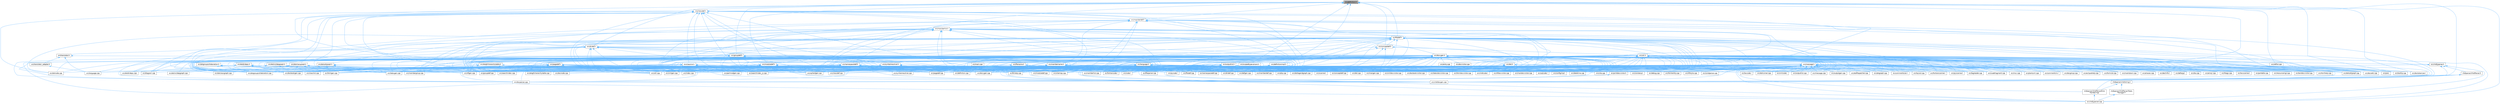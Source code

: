 digraph "src/definition.h"
{
 // INTERACTIVE_SVG=YES
 // LATEX_PDF_SIZE
  bgcolor="transparent";
  edge [fontname=Helvetica,fontsize=10,labelfontname=Helvetica,labelfontsize=10];
  node [fontname=Helvetica,fontsize=10,shape=box,height=0.2,width=0.4];
  Node1 [id="Node000001",label="src/definition.h",height=0.2,width=0.4,color="gray40", fillcolor="grey60", style="filled", fontcolor="black",tooltip=" "];
  Node1 -> Node2 [id="edge1_Node000001_Node000002",dir="back",color="steelblue1",style="solid",tooltip=" "];
  Node2 [id="Node000002",label="src/classdef.h",height=0.2,width=0.4,color="grey40", fillcolor="white", style="filled",URL="$d1/da6/classdef_8h.html",tooltip=" "];
  Node2 -> Node3 [id="edge2_Node000002_Node000003",dir="back",color="steelblue1",style="solid",tooltip=" "];
  Node3 [id="Node000003",label="src/classdef.cpp",height=0.2,width=0.4,color="grey40", fillcolor="white", style="filled",URL="$de/d89/classdef_8cpp.html",tooltip=" "];
  Node2 -> Node4 [id="edge3_Node000002_Node000004",dir="back",color="steelblue1",style="solid",tooltip=" "];
  Node4 [id="Node000004",label="src/classlist.h",height=0.2,width=0.4,color="grey40", fillcolor="white", style="filled",URL="$d2/df8/classlist_8h.html",tooltip=" "];
  Node4 -> Node3 [id="edge4_Node000004_Node000003",dir="back",color="steelblue1",style="solid",tooltip=" "];
  Node4 -> Node5 [id="edge5_Node000004_Node000005",dir="back",color="steelblue1",style="solid",tooltip=" "];
  Node5 [id="Node000005",label="src/classlist.cpp",height=0.2,width=0.4,color="grey40", fillcolor="white", style="filled",URL="$d6/d10/classlist_8cpp.html",tooltip=" "];
  Node4 -> Node6 [id="edge6_Node000004_Node000006",dir="back",color="steelblue1",style="solid",tooltip=" "];
  Node6 [id="Node000006",label="src/code.l",height=0.2,width=0.4,color="grey40", fillcolor="white", style="filled",URL="$da/d1f/code_8l.html",tooltip=" "];
  Node4 -> Node7 [id="edge7_Node000004_Node000007",dir="back",color="steelblue1",style="solid",tooltip=" "];
  Node7 [id="Node000007",label="src/defgen.cpp",height=0.2,width=0.4,color="grey40", fillcolor="white", style="filled",URL="$d3/d17/defgen_8cpp.html",tooltip=" "];
  Node4 -> Node8 [id="edge8_Node000004_Node000008",dir="back",color="steelblue1",style="solid",tooltip=" "];
  Node8 [id="Node000008",label="src/diagram.cpp",height=0.2,width=0.4,color="grey40", fillcolor="white", style="filled",URL="$da/d0d/diagram_8cpp.html",tooltip=" "];
  Node4 -> Node9 [id="edge9_Node000004_Node000009",dir="back",color="steelblue1",style="solid",tooltip=" "];
  Node9 [id="Node000009",label="src/docbookgen.cpp",height=0.2,width=0.4,color="grey40", fillcolor="white", style="filled",URL="$d8/d29/docbookgen_8cpp.html",tooltip=" "];
  Node4 -> Node10 [id="edge10_Node000004_Node000010",dir="back",color="steelblue1",style="solid",tooltip=" "];
  Node10 [id="Node000010",label="src/docparser.cpp",height=0.2,width=0.4,color="grey40", fillcolor="white", style="filled",URL="$da/d17/docparser_8cpp.html",tooltip=" "];
  Node4 -> Node11 [id="edge11_Node000004_Node000011",dir="back",color="steelblue1",style="solid",tooltip=" "];
  Node11 [id="Node000011",label="src/dotgfxhierarchytable.cpp",height=0.2,width=0.4,color="grey40", fillcolor="white", style="filled",URL="$d4/d09/dotgfxhierarchytable_8cpp.html",tooltip=" "];
  Node4 -> Node12 [id="edge12_Node000004_Node000012",dir="back",color="steelblue1",style="solid",tooltip=" "];
  Node12 [id="Node000012",label="src/dotgroupcollaboration.cpp",height=0.2,width=0.4,color="grey40", fillcolor="white", style="filled",URL="$d1/d86/dotgroupcollaboration_8cpp.html",tooltip=" "];
  Node4 -> Node13 [id="edge13_Node000004_Node000013",dir="back",color="steelblue1",style="solid",tooltip=" "];
  Node13 [id="Node000013",label="src/doxygen.cpp",height=0.2,width=0.4,color="grey40", fillcolor="white", style="filled",URL="$dc/d98/doxygen_8cpp.html",tooltip=" "];
  Node4 -> Node14 [id="edge14_Node000004_Node000014",dir="back",color="steelblue1",style="solid",tooltip=" "];
  Node14 [id="Node000014",label="src/filedef.cpp",height=0.2,width=0.4,color="grey40", fillcolor="white", style="filled",URL="$d6/ddc/filedef_8cpp.html",tooltip=" "];
  Node4 -> Node15 [id="edge15_Node000004_Node000015",dir="back",color="steelblue1",style="solid",tooltip=" "];
  Node15 [id="Node000015",label="src/fortrancode.l",height=0.2,width=0.4,color="grey40", fillcolor="white", style="filled",URL="$d9/d5b/fortrancode_8l.html",tooltip=" "];
  Node4 -> Node16 [id="edge16_Node000004_Node000016",dir="back",color="steelblue1",style="solid",tooltip=" "];
  Node16 [id="Node000016",label="src/groupdef.cpp",height=0.2,width=0.4,color="grey40", fillcolor="white", style="filled",URL="$d6/d42/groupdef_8cpp.html",tooltip=" "];
  Node4 -> Node17 [id="edge17_Node000004_Node000017",dir="back",color="steelblue1",style="solid",tooltip=" "];
  Node17 [id="Node000017",label="src/index.cpp",height=0.2,width=0.4,color="grey40", fillcolor="white", style="filled",URL="$db/d14/index_8cpp.html",tooltip="This file contains functions for the various index pages."];
  Node4 -> Node18 [id="edge18_Node000004_Node000018",dir="back",color="steelblue1",style="solid",tooltip=" "];
  Node18 [id="Node000018",label="src/latexgen.cpp",height=0.2,width=0.4,color="grey40", fillcolor="white", style="filled",URL="$d4/d42/latexgen_8cpp.html",tooltip=" "];
  Node4 -> Node19 [id="edge19_Node000004_Node000019",dir="back",color="steelblue1",style="solid",tooltip=" "];
  Node19 [id="Node000019",label="src/moduledef.cpp",height=0.2,width=0.4,color="grey40", fillcolor="white", style="filled",URL="$dd/d5c/moduledef_8cpp.html",tooltip=" "];
  Node4 -> Node20 [id="edge20_Node000004_Node000020",dir="back",color="steelblue1",style="solid",tooltip=" "];
  Node20 [id="Node000020",label="src/namespacedef.cpp",height=0.2,width=0.4,color="grey40", fillcolor="white", style="filled",URL="$d7/d1c/namespacedef_8cpp.html",tooltip=" "];
  Node4 -> Node21 [id="edge21_Node000004_Node000021",dir="back",color="steelblue1",style="solid",tooltip=" "];
  Node21 [id="Node000021",label="src/perlmodgen.cpp",height=0.2,width=0.4,color="grey40", fillcolor="white", style="filled",URL="$de/dd0/perlmodgen_8cpp.html",tooltip=" "];
  Node4 -> Node22 [id="edge22_Node000004_Node000022",dir="back",color="steelblue1",style="solid",tooltip=" "];
  Node22 [id="Node000022",label="src/pycode.l",height=0.2,width=0.4,color="grey40", fillcolor="white", style="filled",URL="$d3/ded/pycode_8l.html",tooltip=" "];
  Node4 -> Node23 [id="edge23_Node000004_Node000023",dir="back",color="steelblue1",style="solid",tooltip=" "];
  Node23 [id="Node000023",label="src/rtfgen.cpp",height=0.2,width=0.4,color="grey40", fillcolor="white", style="filled",URL="$d0/d9c/rtfgen_8cpp.html",tooltip=" "];
  Node4 -> Node24 [id="edge24_Node000004_Node000024",dir="back",color="steelblue1",style="solid",tooltip=" "];
  Node24 [id="Node000024",label="src/searchindex_js.cpp",height=0.2,width=0.4,color="grey40", fillcolor="white", style="filled",URL="$d9/d2f/searchindex__js_8cpp.html",tooltip=" "];
  Node4 -> Node25 [id="edge25_Node000004_Node000025",dir="back",color="steelblue1",style="solid",tooltip=" "];
  Node25 [id="Node000025",label="src/sqlite3gen.cpp",height=0.2,width=0.4,color="grey40", fillcolor="white", style="filled",URL="$d8/df8/sqlite3gen_8cpp.html",tooltip=" "];
  Node4 -> Node26 [id="edge26_Node000004_Node000026",dir="back",color="steelblue1",style="solid",tooltip=" "];
  Node26 [id="Node000026",label="src/util.cpp",height=0.2,width=0.4,color="grey40", fillcolor="white", style="filled",URL="$df/d2d/util_8cpp.html",tooltip=" "];
  Node4 -> Node27 [id="edge27_Node000004_Node000027",dir="back",color="steelblue1",style="solid",tooltip=" "];
  Node27 [id="Node000027",label="src/vhdldocgen.cpp",height=0.2,width=0.4,color="grey40", fillcolor="white", style="filled",URL="$de/dea/vhdldocgen_8cpp.html",tooltip=" "];
  Node4 -> Node28 [id="edge28_Node000004_Node000028",dir="back",color="steelblue1",style="solid",tooltip=" "];
  Node28 [id="Node000028",label="src/xmlgen.cpp",height=0.2,width=0.4,color="grey40", fillcolor="white", style="filled",URL="$d0/dc3/xmlgen_8cpp.html",tooltip=" "];
  Node2 -> Node8 [id="edge29_Node000002_Node000008",dir="back",color="steelblue1",style="solid",tooltip=" "];
  Node2 -> Node9 [id="edge30_Node000002_Node000009",dir="back",color="steelblue1",style="solid",tooltip=" "];
  Node2 -> Node29 [id="edge31_Node000002_Node000029",dir="back",color="steelblue1",style="solid",tooltip=" "];
  Node29 [id="Node000029",label="src/docsets.cpp",height=0.2,width=0.4,color="grey40", fillcolor="white", style="filled",URL="$d7/d8f/docsets_8cpp.html",tooltip=" "];
  Node2 -> Node30 [id="edge32_Node000002_Node000030",dir="back",color="steelblue1",style="solid",tooltip=" "];
  Node30 [id="Node000030",label="src/dotclassgraph.h",height=0.2,width=0.4,color="grey40", fillcolor="white", style="filled",URL="$d5/d04/dotclassgraph_8h.html",tooltip=" "];
  Node30 -> Node3 [id="edge33_Node000030_Node000003",dir="back",color="steelblue1",style="solid",tooltip=" "];
  Node30 -> Node7 [id="edge34_Node000030_Node000007",dir="back",color="steelblue1",style="solid",tooltip=" "];
  Node30 -> Node9 [id="edge35_Node000030_Node000009",dir="back",color="steelblue1",style="solid",tooltip=" "];
  Node30 -> Node31 [id="edge36_Node000030_Node000031",dir="back",color="steelblue1",style="solid",tooltip=" "];
  Node31 [id="Node000031",label="src/dotclassgraph.cpp",height=0.2,width=0.4,color="grey40", fillcolor="white", style="filled",URL="$d4/dcd/dotclassgraph_8cpp.html",tooltip=" "];
  Node30 -> Node32 [id="edge37_Node000030_Node000032",dir="back",color="steelblue1",style="solid",tooltip=" "];
  Node32 [id="Node000032",label="src/htmlgen.cpp",height=0.2,width=0.4,color="grey40", fillcolor="white", style="filled",URL="$d8/d6e/htmlgen_8cpp.html",tooltip=" "];
  Node30 -> Node18 [id="edge38_Node000030_Node000018",dir="back",color="steelblue1",style="solid",tooltip=" "];
  Node30 -> Node23 [id="edge39_Node000030_Node000023",dir="back",color="steelblue1",style="solid",tooltip=" "];
  Node30 -> Node28 [id="edge40_Node000030_Node000028",dir="back",color="steelblue1",style="solid",tooltip=" "];
  Node2 -> Node33 [id="edge41_Node000002_Node000033",dir="back",color="steelblue1",style="solid",tooltip=" "];
  Node33 [id="Node000033",label="src/dotgfxhierarchytable.h",height=0.2,width=0.4,color="grey40", fillcolor="white", style="filled",URL="$d2/de7/dotgfxhierarchytable_8h.html",tooltip=" "];
  Node33 -> Node11 [id="edge42_Node000033_Node000011",dir="back",color="steelblue1",style="solid",tooltip=" "];
  Node33 -> Node32 [id="edge43_Node000033_Node000032",dir="back",color="steelblue1",style="solid",tooltip=" "];
  Node33 -> Node17 [id="edge44_Node000033_Node000017",dir="back",color="steelblue1",style="solid",tooltip=" "];
  Node2 -> Node34 [id="edge45_Node000002_Node000034",dir="back",color="steelblue1",style="solid",tooltip=" "];
  Node34 [id="Node000034",label="src/dotnode.cpp",height=0.2,width=0.4,color="grey40", fillcolor="white", style="filled",URL="$df/d58/dotnode_8cpp.html",tooltip=" "];
  Node2 -> Node14 [id="edge46_Node000002_Node000014",dir="back",color="steelblue1",style="solid",tooltip=" "];
  Node2 -> Node35 [id="edge47_Node000002_Node000035",dir="back",color="steelblue1",style="solid",tooltip=" "];
  Node35 [id="Node000035",label="src/ftvhelp.cpp",height=0.2,width=0.4,color="grey40", fillcolor="white", style="filled",URL="$db/d41/ftvhelp_8cpp.html",tooltip=" "];
  Node2 -> Node16 [id="edge48_Node000002_Node000016",dir="back",color="steelblue1",style="solid",tooltip=" "];
  Node2 -> Node36 [id="edge49_Node000002_Node000036",dir="back",color="steelblue1",style="solid",tooltip=" "];
  Node36 [id="Node000036",label="src/memberdef.h",height=0.2,width=0.4,color="grey40", fillcolor="white", style="filled",URL="$d4/d46/memberdef_8h.html",tooltip=" "];
  Node36 -> Node9 [id="edge50_Node000036_Node000009",dir="back",color="steelblue1",style="solid",tooltip=" "];
  Node36 -> Node29 [id="edge51_Node000036_Node000029",dir="back",color="steelblue1",style="solid",tooltip=" "];
  Node36 -> Node37 [id="edge52_Node000036_Node000037",dir="back",color="steelblue1",style="solid",tooltip=" "];
  Node37 [id="Node000037",label="src/dotcallgraph.h",height=0.2,width=0.4,color="grey40", fillcolor="white", style="filled",URL="$dc/dcf/dotcallgraph_8h.html",tooltip=" "];
  Node37 -> Node9 [id="edge53_Node000037_Node000009",dir="back",color="steelblue1",style="solid",tooltip=" "];
  Node37 -> Node38 [id="edge54_Node000037_Node000038",dir="back",color="steelblue1",style="solid",tooltip=" "];
  Node38 [id="Node000038",label="src/dotcallgraph.cpp",height=0.2,width=0.4,color="grey40", fillcolor="white", style="filled",URL="$d4/dd5/dotcallgraph_8cpp.html",tooltip=" "];
  Node37 -> Node32 [id="edge55_Node000037_Node000032",dir="back",color="steelblue1",style="solid",tooltip=" "];
  Node37 -> Node18 [id="edge56_Node000037_Node000018",dir="back",color="steelblue1",style="solid",tooltip=" "];
  Node37 -> Node39 [id="edge57_Node000037_Node000039",dir="back",color="steelblue1",style="solid",tooltip=" "];
  Node39 [id="Node000039",label="src/memberdef.cpp",height=0.2,width=0.4,color="grey40", fillcolor="white", style="filled",URL="$d0/d72/memberdef_8cpp.html",tooltip=" "];
  Node37 -> Node23 [id="edge58_Node000037_Node000023",dir="back",color="steelblue1",style="solid",tooltip=" "];
  Node36 -> Node14 [id="edge59_Node000036_Node000014",dir="back",color="steelblue1",style="solid",tooltip=" "];
  Node36 -> Node40 [id="edge60_Node000036_Node000040",dir="back",color="steelblue1",style="solid",tooltip=" "];
  Node40 [id="Node000040",label="src/htmldocvisitor.cpp",height=0.2,width=0.4,color="grey40", fillcolor="white", style="filled",URL="$da/db0/htmldocvisitor_8cpp.html",tooltip=" "];
  Node36 -> Node41 [id="edge61_Node000036_Node000041",dir="back",color="steelblue1",style="solid",tooltip=" "];
  Node41 [id="Node000041",label="src/htmlhelp.cpp",height=0.2,width=0.4,color="grey40", fillcolor="white", style="filled",URL="$d3/d4b/htmlhelp_8cpp.html",tooltip=" "];
  Node36 -> Node39 [id="edge62_Node000036_Node000039",dir="back",color="steelblue1",style="solid",tooltip=" "];
  Node36 -> Node42 [id="edge63_Node000036_Node000042",dir="back",color="steelblue1",style="solid",tooltip=" "];
  Node42 [id="Node000042",label="src/memberlist.h",height=0.2,width=0.4,color="grey40", fillcolor="white", style="filled",URL="$dd/d78/memberlist_8h.html",tooltip=" "];
  Node42 -> Node3 [id="edge64_Node000042_Node000003",dir="back",color="steelblue1",style="solid",tooltip=" "];
  Node42 -> Node7 [id="edge65_Node000042_Node000007",dir="back",color="steelblue1",style="solid",tooltip=" "];
  Node42 -> Node43 [id="edge66_Node000042_Node000043",dir="back",color="steelblue1",style="solid",tooltip=" "];
  Node43 [id="Node000043",label="src/definition.cpp",height=0.2,width=0.4,color="grey40", fillcolor="white", style="filled",URL="$d3/dea/definition_8cpp.html",tooltip=" "];
  Node42 -> Node9 [id="edge67_Node000042_Node000009",dir="back",color="steelblue1",style="solid",tooltip=" "];
  Node42 -> Node38 [id="edge68_Node000042_Node000038",dir="back",color="steelblue1",style="solid",tooltip=" "];
  Node42 -> Node34 [id="edge69_Node000042_Node000034",dir="back",color="steelblue1",style="solid",tooltip=" "];
  Node42 -> Node13 [id="edge70_Node000042_Node000013",dir="back",color="steelblue1",style="solid",tooltip=" "];
  Node42 -> Node44 [id="edge71_Node000042_Node000044",dir="back",color="steelblue1",style="solid",tooltip=" "];
  Node44 [id="Node000044",label="src/doxygen.h",height=0.2,width=0.4,color="grey40", fillcolor="white", style="filled",URL="$d1/da1/doxygen_8h.html",tooltip=" "];
  Node44 -> Node3 [id="edge72_Node000044_Node000003",dir="back",color="steelblue1",style="solid",tooltip=" "];
  Node44 -> Node5 [id="edge73_Node000044_Node000005",dir="back",color="steelblue1",style="solid",tooltip=" "];
  Node44 -> Node6 [id="edge74_Node000044_Node000006",dir="back",color="steelblue1",style="solid",tooltip=" "];
  Node44 -> Node45 [id="edge75_Node000044_Node000045",dir="back",color="steelblue1",style="solid",tooltip=" "];
  Node45 [id="Node000045",label="src/codefragment.cpp",height=0.2,width=0.4,color="grey40", fillcolor="white", style="filled",URL="$dd/d4a/codefragment_8cpp.html",tooltip=" "];
  Node44 -> Node46 [id="edge76_Node000044_Node000046",dir="back",color="steelblue1",style="solid",tooltip=" "];
  Node46 [id="Node000046",label="src/commentcnv.l",height=0.2,width=0.4,color="grey40", fillcolor="white", style="filled",URL="$d0/d47/commentcnv_8l.html",tooltip=" "];
  Node44 -> Node47 [id="edge77_Node000044_Node000047",dir="back",color="steelblue1",style="solid",tooltip=" "];
  Node47 [id="Node000047",label="src/commentscan.l",height=0.2,width=0.4,color="grey40", fillcolor="white", style="filled",URL="$d7/d5f/commentscan_8l.html",tooltip=" "];
  Node44 -> Node48 [id="edge78_Node000044_Node000048",dir="back",color="steelblue1",style="solid",tooltip=" "];
  Node48 [id="Node000048",label="src/conceptdef.cpp",height=0.2,width=0.4,color="grey40", fillcolor="white", style="filled",URL="$d8/d0a/conceptdef_8cpp.html",tooltip=" "];
  Node44 -> Node7 [id="edge79_Node000044_Node000007",dir="back",color="steelblue1",style="solid",tooltip=" "];
  Node44 -> Node43 [id="edge80_Node000044_Node000043",dir="back",color="steelblue1",style="solid",tooltip=" "];
  Node44 -> Node8 [id="edge81_Node000044_Node000008",dir="back",color="steelblue1",style="solid",tooltip=" "];
  Node44 -> Node49 [id="edge82_Node000044_Node000049",dir="back",color="steelblue1",style="solid",tooltip=" "];
  Node49 [id="Node000049",label="src/dirdef.cpp",height=0.2,width=0.4,color="grey40", fillcolor="white", style="filled",URL="$d8/d52/dirdef_8cpp.html",tooltip=" "];
  Node44 -> Node9 [id="edge83_Node000044_Node000009",dir="back",color="steelblue1",style="solid",tooltip=" "];
  Node44 -> Node50 [id="edge84_Node000044_Node000050",dir="back",color="steelblue1",style="solid",tooltip=" "];
  Node50 [id="Node000050",label="src/docbookvisitor.cpp",height=0.2,width=0.4,color="grey40", fillcolor="white", style="filled",URL="$dc/d05/docbookvisitor_8cpp.html",tooltip=" "];
  Node44 -> Node51 [id="edge85_Node000044_Node000051",dir="back",color="steelblue1",style="solid",tooltip=" "];
  Node51 [id="Node000051",label="src/docgroup.cpp",height=0.2,width=0.4,color="grey40", fillcolor="white", style="filled",URL="$d3/d36/docgroup_8cpp.html",tooltip=" "];
  Node44 -> Node52 [id="edge86_Node000044_Node000052",dir="back",color="steelblue1",style="solid",tooltip=" "];
  Node52 [id="Node000052",label="src/docnode.cpp",height=0.2,width=0.4,color="grey40", fillcolor="white", style="filled",URL="$d0/d2b/docnode_8cpp.html",tooltip=" "];
  Node44 -> Node10 [id="edge87_Node000044_Node000010",dir="back",color="steelblue1",style="solid",tooltip=" "];
  Node44 -> Node29 [id="edge88_Node000044_Node000029",dir="back",color="steelblue1",style="solid",tooltip=" "];
  Node44 -> Node53 [id="edge89_Node000044_Node000053",dir="back",color="steelblue1",style="solid",tooltip=" "];
  Node53 [id="Node000053",label="src/doctokenizer.l",height=0.2,width=0.4,color="grey40", fillcolor="white", style="filled",URL="$d1/d39/doctokenizer_8l.html",tooltip=" "];
  Node44 -> Node54 [id="edge90_Node000044_Node000054",dir="back",color="steelblue1",style="solid",tooltip=" "];
  Node54 [id="Node000054",label="src/docvisitor.cpp",height=0.2,width=0.4,color="grey40", fillcolor="white", style="filled",URL="$da/d39/docvisitor_8cpp.html",tooltip=" "];
  Node44 -> Node55 [id="edge91_Node000044_Node000055",dir="back",color="steelblue1",style="solid",tooltip=" "];
  Node55 [id="Node000055",label="src/dot.cpp",height=0.2,width=0.4,color="grey40", fillcolor="white", style="filled",URL="$de/daa/dot_8cpp.html",tooltip=" "];
  Node44 -> Node56 [id="edge92_Node000044_Node000056",dir="back",color="steelblue1",style="solid",tooltip=" "];
  Node56 [id="Node000056",label="src/dot.h",height=0.2,width=0.4,color="grey40", fillcolor="white", style="filled",URL="$d6/d4a/dot_8h.html",tooltip=" "];
  Node56 -> Node3 [id="edge93_Node000056_Node000003",dir="back",color="steelblue1",style="solid",tooltip=" "];
  Node56 -> Node7 [id="edge94_Node000056_Node000007",dir="back",color="steelblue1",style="solid",tooltip=" "];
  Node56 -> Node49 [id="edge95_Node000056_Node000049",dir="back",color="steelblue1",style="solid",tooltip=" "];
  Node56 -> Node9 [id="edge96_Node000056_Node000009",dir="back",color="steelblue1",style="solid",tooltip=" "];
  Node56 -> Node50 [id="edge97_Node000056_Node000050",dir="back",color="steelblue1",style="solid",tooltip=" "];
  Node56 -> Node55 [id="edge98_Node000056_Node000055",dir="back",color="steelblue1",style="solid",tooltip=" "];
  Node56 -> Node57 [id="edge99_Node000056_Node000057",dir="back",color="steelblue1",style="solid",tooltip=" "];
  Node57 [id="Node000057",label="src/dotfilepatcher.cpp",height=0.2,width=0.4,color="grey40", fillcolor="white", style="filled",URL="$d9/d92/dotfilepatcher_8cpp.html",tooltip=" "];
  Node56 -> Node58 [id="edge100_Node000056_Node000058",dir="back",color="steelblue1",style="solid",tooltip=" "];
  Node58 [id="Node000058",label="src/dotgraph.cpp",height=0.2,width=0.4,color="grey40", fillcolor="white", style="filled",URL="$de/d45/dotgraph_8cpp.html",tooltip=" "];
  Node56 -> Node59 [id="edge101_Node000056_Node000059",dir="back",color="steelblue1",style="solid",tooltip=" "];
  Node59 [id="Node000059",label="src/dotlegendgraph.cpp",height=0.2,width=0.4,color="grey40", fillcolor="white", style="filled",URL="$d4/d33/dotlegendgraph_8cpp.html",tooltip=" "];
  Node56 -> Node60 [id="edge102_Node000056_Node000060",dir="back",color="steelblue1",style="solid",tooltip=" "];
  Node60 [id="Node000060",label="src/dotrunner.cpp",height=0.2,width=0.4,color="grey40", fillcolor="white", style="filled",URL="$d1/dfe/dotrunner_8cpp.html",tooltip=" "];
  Node56 -> Node13 [id="edge103_Node000056_Node000013",dir="back",color="steelblue1",style="solid",tooltip=" "];
  Node56 -> Node14 [id="edge104_Node000056_Node000014",dir="back",color="steelblue1",style="solid",tooltip=" "];
  Node56 -> Node16 [id="edge105_Node000056_Node000016",dir="back",color="steelblue1",style="solid",tooltip=" "];
  Node56 -> Node40 [id="edge106_Node000056_Node000040",dir="back",color="steelblue1",style="solid",tooltip=" "];
  Node56 -> Node32 [id="edge107_Node000056_Node000032",dir="back",color="steelblue1",style="solid",tooltip=" "];
  Node56 -> Node17 [id="edge108_Node000056_Node000017",dir="back",color="steelblue1",style="solid",tooltip=" "];
  Node56 -> Node61 [id="edge109_Node000056_Node000061",dir="back",color="steelblue1",style="solid",tooltip=" "];
  Node61 [id="Node000061",label="src/latexdocvisitor.cpp",height=0.2,width=0.4,color="grey40", fillcolor="white", style="filled",URL="$d1/d4e/latexdocvisitor_8cpp.html",tooltip=" "];
  Node56 -> Node18 [id="edge110_Node000056_Node000018",dir="back",color="steelblue1",style="solid",tooltip=" "];
  Node56 -> Node62 [id="edge111_Node000056_Node000062",dir="back",color="steelblue1",style="solid",tooltip=" "];
  Node62 [id="Node000062",label="src/mandocvisitor.cpp",height=0.2,width=0.4,color="grey40", fillcolor="white", style="filled",URL="$d8/dde/mandocvisitor_8cpp.html",tooltip=" "];
  Node56 -> Node39 [id="edge112_Node000056_Node000039",dir="back",color="steelblue1",style="solid",tooltip=" "];
  Node56 -> Node63 [id="edge113_Node000056_Node000063",dir="back",color="steelblue1",style="solid",tooltip=" "];
  Node63 [id="Node000063",label="src/rtfdocvisitor.cpp",height=0.2,width=0.4,color="grey40", fillcolor="white", style="filled",URL="$de/d9a/rtfdocvisitor_8cpp.html",tooltip=" "];
  Node56 -> Node23 [id="edge114_Node000056_Node000023",dir="back",color="steelblue1",style="solid",tooltip=" "];
  Node56 -> Node25 [id="edge115_Node000056_Node000025",dir="back",color="steelblue1",style="solid",tooltip=" "];
  Node56 -> Node64 [id="edge116_Node000056_Node000064",dir="back",color="steelblue1",style="solid",tooltip=" "];
  Node64 [id="Node000064",label="src/xmldocvisitor.cpp",height=0.2,width=0.4,color="grey40", fillcolor="white", style="filled",URL="$dd/db6/xmldocvisitor_8cpp.html",tooltip=" "];
  Node56 -> Node28 [id="edge117_Node000056_Node000028",dir="back",color="steelblue1",style="solid",tooltip=" "];
  Node44 -> Node65 [id="edge118_Node000044_Node000065",dir="back",color="steelblue1",style="solid",tooltip=" "];
  Node65 [id="Node000065",label="src/dotdirdeps.cpp",height=0.2,width=0.4,color="grey40", fillcolor="white", style="filled",URL="$da/d45/dotdirdeps_8cpp.html",tooltip=" "];
  Node44 -> Node57 [id="edge119_Node000044_Node000057",dir="back",color="steelblue1",style="solid",tooltip=" "];
  Node44 -> Node11 [id="edge120_Node000044_Node000011",dir="back",color="steelblue1",style="solid",tooltip=" "];
  Node44 -> Node58 [id="edge121_Node000044_Node000058",dir="back",color="steelblue1",style="solid",tooltip=" "];
  Node44 -> Node12 [id="edge122_Node000044_Node000012",dir="back",color="steelblue1",style="solid",tooltip=" "];
  Node44 -> Node59 [id="edge123_Node000044_Node000059",dir="back",color="steelblue1",style="solid",tooltip=" "];
  Node44 -> Node34 [id="edge124_Node000044_Node000034",dir="back",color="steelblue1",style="solid",tooltip=" "];
  Node44 -> Node60 [id="edge125_Node000044_Node000060",dir="back",color="steelblue1",style="solid",tooltip=" "];
  Node44 -> Node13 [id="edge126_Node000044_Node000013",dir="back",color="steelblue1",style="solid",tooltip=" "];
  Node44 -> Node66 [id="edge127_Node000044_Node000066",dir="back",color="steelblue1",style="solid",tooltip=" "];
  Node66 [id="Node000066",label="src/eclipsehelp.cpp",height=0.2,width=0.4,color="grey40", fillcolor="white", style="filled",URL="$d8/d56/eclipsehelp_8cpp.html",tooltip=" "];
  Node44 -> Node67 [id="edge128_Node000044_Node000067",dir="back",color="steelblue1",style="solid",tooltip=" "];
  Node67 [id="Node000067",label="src/entry.cpp",height=0.2,width=0.4,color="grey40", fillcolor="white", style="filled",URL="$d2/dd2/entry_8cpp.html",tooltip=" "];
  Node44 -> Node14 [id="edge129_Node000044_Node000014",dir="back",color="steelblue1",style="solid",tooltip=" "];
  Node44 -> Node68 [id="edge130_Node000044_Node000068",dir="back",color="steelblue1",style="solid",tooltip=" "];
  Node68 [id="Node000068",label="src/formula.cpp",height=0.2,width=0.4,color="grey40", fillcolor="white", style="filled",URL="$d7/d5b/formula_8cpp.html",tooltip=" "];
  Node44 -> Node15 [id="edge131_Node000044_Node000015",dir="back",color="steelblue1",style="solid",tooltip=" "];
  Node44 -> Node69 [id="edge132_Node000044_Node000069",dir="back",color="steelblue1",style="solid",tooltip=" "];
  Node69 [id="Node000069",label="src/fortranscanner.l",height=0.2,width=0.4,color="grey40", fillcolor="white", style="filled",URL="$dd/d00/fortranscanner_8l.html",tooltip=" "];
  Node44 -> Node35 [id="edge133_Node000044_Node000035",dir="back",color="steelblue1",style="solid",tooltip=" "];
  Node44 -> Node16 [id="edge134_Node000044_Node000016",dir="back",color="steelblue1",style="solid",tooltip=" "];
  Node44 -> Node40 [id="edge135_Node000044_Node000040",dir="back",color="steelblue1",style="solid",tooltip=" "];
  Node44 -> Node32 [id="edge136_Node000044_Node000032",dir="back",color="steelblue1",style="solid",tooltip=" "];
  Node44 -> Node41 [id="edge137_Node000044_Node000041",dir="back",color="steelblue1",style="solid",tooltip=" "];
  Node44 -> Node17 [id="edge138_Node000044_Node000017",dir="back",color="steelblue1",style="solid",tooltip=" "];
  Node44 -> Node61 [id="edge139_Node000044_Node000061",dir="back",color="steelblue1",style="solid",tooltip=" "];
  Node44 -> Node18 [id="edge140_Node000044_Node000018",dir="back",color="steelblue1",style="solid",tooltip=" "];
  Node44 -> Node70 [id="edge141_Node000044_Node000070",dir="back",color="steelblue1",style="solid",tooltip=" "];
  Node70 [id="Node000070",label="src/layout.cpp",height=0.2,width=0.4,color="grey40", fillcolor="white", style="filled",URL="$db/d16/layout_8cpp.html",tooltip=" "];
  Node44 -> Node71 [id="edge142_Node000044_Node000071",dir="back",color="steelblue1",style="solid",tooltip=" "];
  Node71 [id="Node000071",label="src/lexcode.l",height=0.2,width=0.4,color="grey40", fillcolor="white", style="filled",URL="$d0/d7e/lexcode_8l.html",tooltip=" "];
  Node44 -> Node72 [id="edge143_Node000044_Node000072",dir="back",color="steelblue1",style="solid",tooltip=" "];
  Node72 [id="Node000072",label="src/main.cpp",height=0.2,width=0.4,color="grey40", fillcolor="white", style="filled",URL="$df/d0a/main_8cpp.html",tooltip="main entry point for doxygen"];
  Node44 -> Node62 [id="edge144_Node000044_Node000062",dir="back",color="steelblue1",style="solid",tooltip=" "];
  Node44 -> Node73 [id="edge145_Node000044_Node000073",dir="back",color="steelblue1",style="solid",tooltip=" "];
  Node73 [id="Node000073",label="src/mangen.cpp",height=0.2,width=0.4,color="grey40", fillcolor="white", style="filled",URL="$d7/de7/mangen_8cpp.html",tooltip=" "];
  Node44 -> Node74 [id="edge146_Node000044_Node000074",dir="back",color="steelblue1",style="solid",tooltip=" "];
  Node74 [id="Node000074",label="src/markdown.cpp",height=0.2,width=0.4,color="grey40", fillcolor="white", style="filled",URL="$de/d04/markdown_8cpp.html",tooltip=" "];
  Node44 -> Node39 [id="edge147_Node000044_Node000039",dir="back",color="steelblue1",style="solid",tooltip=" "];
  Node44 -> Node75 [id="edge148_Node000044_Node000075",dir="back",color="steelblue1",style="solid",tooltip=" "];
  Node75 [id="Node000075",label="src/membergroup.cpp",height=0.2,width=0.4,color="grey40", fillcolor="white", style="filled",URL="$d6/d18/membergroup_8cpp.html",tooltip=" "];
  Node44 -> Node76 [id="edge149_Node000044_Node000076",dir="back",color="steelblue1",style="solid",tooltip=" "];
  Node76 [id="Node000076",label="src/memberlist.cpp",height=0.2,width=0.4,color="grey40", fillcolor="white", style="filled",URL="$d0/d14/memberlist_8cpp.html",tooltip=" "];
  Node44 -> Node77 [id="edge150_Node000044_Node000077",dir="back",color="steelblue1",style="solid",tooltip=" "];
  Node77 [id="Node000077",label="src/message.cpp",height=0.2,width=0.4,color="grey40", fillcolor="white", style="filled",URL="$d8/d6a/message_8cpp.html",tooltip=" "];
  Node44 -> Node78 [id="edge151_Node000044_Node000078",dir="back",color="steelblue1",style="solid",tooltip=" "];
  Node78 [id="Node000078",label="src/msc.cpp",height=0.2,width=0.4,color="grey40", fillcolor="white", style="filled",URL="$db/d33/msc_8cpp.html",tooltip=" "];
  Node44 -> Node20 [id="edge152_Node000044_Node000020",dir="back",color="steelblue1",style="solid",tooltip=" "];
  Node44 -> Node79 [id="edge153_Node000044_Node000079",dir="back",color="steelblue1",style="solid",tooltip=" "];
  Node79 [id="Node000079",label="src/outputgen.cpp",height=0.2,width=0.4,color="grey40", fillcolor="white", style="filled",URL="$d0/d17/outputgen_8cpp.html",tooltip=" "];
  Node44 -> Node80 [id="edge154_Node000044_Node000080",dir="back",color="steelblue1",style="solid",tooltip=" "];
  Node80 [id="Node000080",label="src/outputlist.cpp",height=0.2,width=0.4,color="grey40", fillcolor="white", style="filled",URL="$db/dd8/outputlist_8cpp.html",tooltip=" "];
  Node44 -> Node81 [id="edge155_Node000044_Node000081",dir="back",color="steelblue1",style="solid",tooltip=" "];
  Node81 [id="Node000081",label="src/outputlist.h",height=0.2,width=0.4,color="grey40", fillcolor="white", style="filled",URL="$d2/db9/outputlist_8h.html",tooltip=" "];
  Node81 -> Node3 [id="edge156_Node000081_Node000003",dir="back",color="steelblue1",style="solid",tooltip=" "];
  Node81 -> Node5 [id="edge157_Node000081_Node000005",dir="back",color="steelblue1",style="solid",tooltip=" "];
  Node81 -> Node6 [id="edge158_Node000081_Node000006",dir="back",color="steelblue1",style="solid",tooltip=" "];
  Node81 -> Node45 [id="edge159_Node000081_Node000045",dir="back",color="steelblue1",style="solid",tooltip=" "];
  Node81 -> Node48 [id="edge160_Node000081_Node000048",dir="back",color="steelblue1",style="solid",tooltip=" "];
  Node81 -> Node43 [id="edge161_Node000081_Node000043",dir="back",color="steelblue1",style="solid",tooltip=" "];
  Node81 -> Node49 [id="edge162_Node000081_Node000049",dir="back",color="steelblue1",style="solid",tooltip=" "];
  Node81 -> Node9 [id="edge163_Node000081_Node000009",dir="back",color="steelblue1",style="solid",tooltip=" "];
  Node81 -> Node13 [id="edge164_Node000081_Node000013",dir="back",color="steelblue1",style="solid",tooltip=" "];
  Node81 -> Node14 [id="edge165_Node000081_Node000014",dir="back",color="steelblue1",style="solid",tooltip=" "];
  Node81 -> Node82 [id="edge166_Node000081_Node000082",dir="back",color="steelblue1",style="solid",tooltip=" "];
  Node82 [id="Node000082",label="src/fileparser.cpp",height=0.2,width=0.4,color="grey40", fillcolor="white", style="filled",URL="$d9/d74/fileparser_8cpp.html",tooltip=" "];
  Node81 -> Node15 [id="edge167_Node000081_Node000015",dir="back",color="steelblue1",style="solid",tooltip=" "];
  Node81 -> Node35 [id="edge168_Node000081_Node000035",dir="back",color="steelblue1",style="solid",tooltip=" "];
  Node81 -> Node16 [id="edge169_Node000081_Node000016",dir="back",color="steelblue1",style="solid",tooltip=" "];
  Node81 -> Node40 [id="edge170_Node000081_Node000040",dir="back",color="steelblue1",style="solid",tooltip=" "];
  Node81 -> Node32 [id="edge171_Node000081_Node000032",dir="back",color="steelblue1",style="solid",tooltip=" "];
  Node81 -> Node17 [id="edge172_Node000081_Node000017",dir="back",color="steelblue1",style="solid",tooltip=" "];
  Node81 -> Node61 [id="edge173_Node000081_Node000061",dir="back",color="steelblue1",style="solid",tooltip=" "];
  Node81 -> Node18 [id="edge174_Node000081_Node000018",dir="back",color="steelblue1",style="solid",tooltip=" "];
  Node81 -> Node71 [id="edge175_Node000081_Node000071",dir="back",color="steelblue1",style="solid",tooltip=" "];
  Node81 -> Node73 [id="edge176_Node000081_Node000073",dir="back",color="steelblue1",style="solid",tooltip=" "];
  Node81 -> Node39 [id="edge177_Node000081_Node000039",dir="back",color="steelblue1",style="solid",tooltip=" "];
  Node81 -> Node75 [id="edge178_Node000081_Node000075",dir="back",color="steelblue1",style="solid",tooltip=" "];
  Node81 -> Node76 [id="edge179_Node000081_Node000076",dir="back",color="steelblue1",style="solid",tooltip=" "];
  Node81 -> Node19 [id="edge180_Node000081_Node000019",dir="back",color="steelblue1",style="solid",tooltip=" "];
  Node81 -> Node20 [id="edge181_Node000081_Node000020",dir="back",color="steelblue1",style="solid",tooltip=" "];
  Node81 -> Node80 [id="edge182_Node000081_Node000080",dir="back",color="steelblue1",style="solid",tooltip=" "];
  Node81 -> Node83 [id="edge183_Node000081_Node000083",dir="back",color="steelblue1",style="solid",tooltip=" "];
  Node83 [id="Node000083",label="src/pagedef.cpp",height=0.2,width=0.4,color="grey40", fillcolor="white", style="filled",URL="$d9/db4/pagedef_8cpp.html",tooltip=" "];
  Node81 -> Node22 [id="edge184_Node000081_Node000022",dir="back",color="steelblue1",style="solid",tooltip=" "];
  Node81 -> Node23 [id="edge185_Node000081_Node000023",dir="back",color="steelblue1",style="solid",tooltip=" "];
  Node81 -> Node84 [id="edge186_Node000081_Node000084",dir="back",color="steelblue1",style="solid",tooltip=" "];
  Node84 [id="Node000084",label="src/sqlcode.l",height=0.2,width=0.4,color="grey40", fillcolor="white", style="filled",URL="$d2/dda/sqlcode_8l.html",tooltip=" "];
  Node81 -> Node25 [id="edge187_Node000081_Node000025",dir="back",color="steelblue1",style="solid",tooltip=" "];
  Node81 -> Node85 [id="edge188_Node000081_Node000085",dir="back",color="steelblue1",style="solid",tooltip=" "];
  Node85 [id="Node000085",label="src/tooltip.cpp",height=0.2,width=0.4,color="grey40", fillcolor="white", style="filled",URL="$d7/d56/tooltip_8cpp.html",tooltip=" "];
  Node81 -> Node26 [id="edge189_Node000081_Node000026",dir="back",color="steelblue1",style="solid",tooltip=" "];
  Node81 -> Node86 [id="edge190_Node000081_Node000086",dir="back",color="steelblue1",style="solid",tooltip=" "];
  Node86 [id="Node000086",label="src/vhdlcode.l",height=0.2,width=0.4,color="grey40", fillcolor="white", style="filled",URL="$d5/d6a/vhdlcode_8l.html",tooltip=" "];
  Node81 -> Node27 [id="edge191_Node000081_Node000027",dir="back",color="steelblue1",style="solid",tooltip=" "];
  Node81 -> Node87 [id="edge192_Node000081_Node000087",dir="back",color="steelblue1",style="solid",tooltip=" "];
  Node87 [id="Node000087",label="src/vhdljjparser.cpp",height=0.2,width=0.4,color="grey40", fillcolor="white", style="filled",URL="$d1/d86/vhdljjparser_8cpp.html",tooltip=" "];
  Node81 -> Node88 [id="edge193_Node000081_Node000088",dir="back",color="steelblue1",style="solid",tooltip=" "];
  Node88 [id="Node000088",label="src/xmlcode.l",height=0.2,width=0.4,color="grey40", fillcolor="white", style="filled",URL="$dc/dc1/xmlcode_8l.html",tooltip=" "];
  Node81 -> Node28 [id="edge194_Node000081_Node000028",dir="back",color="steelblue1",style="solid",tooltip=" "];
  Node44 -> Node83 [id="edge195_Node000044_Node000083",dir="back",color="steelblue1",style="solid",tooltip=" "];
  Node44 -> Node21 [id="edge196_Node000044_Node000021",dir="back",color="steelblue1",style="solid",tooltip=" "];
  Node44 -> Node89 [id="edge197_Node000044_Node000089",dir="back",color="steelblue1",style="solid",tooltip=" "];
  Node89 [id="Node000089",label="src/plantuml.cpp",height=0.2,width=0.4,color="grey40", fillcolor="white", style="filled",URL="$d7/d5b/plantuml_8cpp.html",tooltip=" "];
  Node44 -> Node90 [id="edge198_Node000044_Node000090",dir="back",color="steelblue1",style="solid",tooltip=" "];
  Node90 [id="Node000090",label="src/pre.l",height=0.2,width=0.4,color="grey40", fillcolor="white", style="filled",URL="$d0/da7/pre_8l.html",tooltip=" "];
  Node44 -> Node22 [id="edge199_Node000044_Node000022",dir="back",color="steelblue1",style="solid",tooltip=" "];
  Node44 -> Node91 [id="edge200_Node000044_Node000091",dir="back",color="steelblue1",style="solid",tooltip=" "];
  Node91 [id="Node000091",label="src/pyscanner.l",height=0.2,width=0.4,color="grey40", fillcolor="white", style="filled",URL="$de/d2b/pyscanner_8l.html",tooltip=" "];
  Node44 -> Node92 [id="edge201_Node000044_Node000092",dir="back",color="steelblue1",style="solid",tooltip=" "];
  Node92 [id="Node000092",label="src/qhp.cpp",height=0.2,width=0.4,color="grey40", fillcolor="white", style="filled",URL="$d9/d45/qhp_8cpp.html",tooltip=" "];
  Node44 -> Node63 [id="edge202_Node000044_Node000063",dir="back",color="steelblue1",style="solid",tooltip=" "];
  Node44 -> Node23 [id="edge203_Node000044_Node000023",dir="back",color="steelblue1",style="solid",tooltip=" "];
  Node44 -> Node93 [id="edge204_Node000044_Node000093",dir="back",color="steelblue1",style="solid",tooltip=" "];
  Node93 [id="Node000093",label="src/scanner.l",height=0.2,width=0.4,color="grey40", fillcolor="white", style="filled",URL="$da/d11/scanner_8l.html",tooltip=" "];
  Node44 -> Node94 [id="edge205_Node000044_Node000094",dir="back",color="steelblue1",style="solid",tooltip=" "];
  Node94 [id="Node000094",label="src/searchindex.cpp",height=0.2,width=0.4,color="grey40", fillcolor="white", style="filled",URL="$d7/d79/searchindex_8cpp.html",tooltip=" "];
  Node44 -> Node24 [id="edge206_Node000044_Node000024",dir="back",color="steelblue1",style="solid",tooltip=" "];
  Node44 -> Node95 [id="edge207_Node000044_Node000095",dir="back",color="steelblue1",style="solid",tooltip=" "];
  Node95 [id="Node000095",label="src/sitemap.cpp",height=0.2,width=0.4,color="grey40", fillcolor="white", style="filled",URL="$d3/d25/sitemap_8cpp.html",tooltip=" "];
  Node44 -> Node84 [id="edge208_Node000044_Node000084",dir="back",color="steelblue1",style="solid",tooltip=" "];
  Node44 -> Node25 [id="edge209_Node000044_Node000025",dir="back",color="steelblue1",style="solid",tooltip=" "];
  Node44 -> Node96 [id="edge210_Node000044_Node000096",dir="back",color="steelblue1",style="solid",tooltip=" "];
  Node96 [id="Node000096",label="src/symbolresolver.cpp",height=0.2,width=0.4,color="grey40", fillcolor="white", style="filled",URL="$d2/d99/symbolresolver_8cpp.html",tooltip=" "];
  Node44 -> Node97 [id="edge211_Node000044_Node000097",dir="back",color="steelblue1",style="solid",tooltip=" "];
  Node97 [id="Node000097",label="src/tagreader.cpp",height=0.2,width=0.4,color="grey40", fillcolor="white", style="filled",URL="$d4/d7b/tagreader_8cpp.html",tooltip=" "];
  Node44 -> Node85 [id="edge212_Node000044_Node000085",dir="back",color="steelblue1",style="solid",tooltip=" "];
  Node44 -> Node26 [id="edge213_Node000044_Node000026",dir="back",color="steelblue1",style="solid",tooltip=" "];
  Node44 -> Node86 [id="edge214_Node000044_Node000086",dir="back",color="steelblue1",style="solid",tooltip=" "];
  Node44 -> Node27 [id="edge215_Node000044_Node000027",dir="back",color="steelblue1",style="solid",tooltip=" "];
  Node44 -> Node87 [id="edge216_Node000044_Node000087",dir="back",color="steelblue1",style="solid",tooltip=" "];
  Node44 -> Node88 [id="edge217_Node000044_Node000088",dir="back",color="steelblue1",style="solid",tooltip=" "];
  Node44 -> Node64 [id="edge218_Node000044_Node000064",dir="back",color="steelblue1",style="solid",tooltip=" "];
  Node44 -> Node28 [id="edge219_Node000044_Node000028",dir="back",color="steelblue1",style="solid",tooltip=" "];
  Node42 -> Node14 [id="edge220_Node000042_Node000014",dir="back",color="steelblue1",style="solid",tooltip=" "];
  Node42 -> Node98 [id="edge221_Node000042_Node000098",dir="back",color="steelblue1",style="solid",tooltip=" "];
  Node98 [id="Node000098",label="src/filedef.h",height=0.2,width=0.4,color="grey40", fillcolor="white", style="filled",URL="$d4/d3a/filedef_8h.html",tooltip=" "];
  Node98 -> Node3 [id="edge222_Node000098_Node000003",dir="back",color="steelblue1",style="solid",tooltip=" "];
  Node98 -> Node6 [id="edge223_Node000098_Node000006",dir="back",color="steelblue1",style="solid",tooltip=" "];
  Node98 -> Node45 [id="edge224_Node000098_Node000045",dir="back",color="steelblue1",style="solid",tooltip=" "];
  Node98 -> Node99 [id="edge225_Node000098_Node000099",dir="back",color="steelblue1",style="solid",tooltip=" "];
  Node99 [id="Node000099",label="src/conceptdef.h",height=0.2,width=0.4,color="grey40", fillcolor="white", style="filled",URL="$da/df1/conceptdef_8h.html",tooltip=" "];
  Node99 -> Node48 [id="edge226_Node000099_Node000048",dir="back",color="steelblue1",style="solid",tooltip=" "];
  Node99 -> Node13 [id="edge227_Node000099_Node000013",dir="back",color="steelblue1",style="solid",tooltip=" "];
  Node99 -> Node14 [id="edge228_Node000099_Node000014",dir="back",color="steelblue1",style="solid",tooltip=" "];
  Node99 -> Node19 [id="edge229_Node000099_Node000019",dir="back",color="steelblue1",style="solid",tooltip=" "];
  Node99 -> Node20 [id="edge230_Node000099_Node000020",dir="back",color="steelblue1",style="solid",tooltip=" "];
  Node99 -> Node100 [id="edge231_Node000099_Node000100",dir="back",color="steelblue1",style="solid",tooltip=" "];
  Node100 [id="Node000100",label="src/util.h",height=0.2,width=0.4,color="grey40", fillcolor="white", style="filled",URL="$d8/d3c/util_8h.html",tooltip="A bunch of utility functions."];
  Node100 -> Node101 [id="edge232_Node000100_Node000101",dir="back",color="steelblue1",style="solid",tooltip=" "];
  Node101 [id="Node000101",label="src/aliases.cpp",height=0.2,width=0.4,color="grey40", fillcolor="white", style="filled",URL="$d5/dd8/aliases_8cpp.html",tooltip=" "];
  Node100 -> Node102 [id="edge233_Node000100_Node000102",dir="back",color="steelblue1",style="solid",tooltip=" "];
  Node102 [id="Node000102",label="src/cite.cpp",height=0.2,width=0.4,color="grey40", fillcolor="white", style="filled",URL="$d5/d0b/cite_8cpp.html",tooltip=" "];
  Node100 -> Node3 [id="edge234_Node000100_Node000003",dir="back",color="steelblue1",style="solid",tooltip=" "];
  Node100 -> Node5 [id="edge235_Node000100_Node000005",dir="back",color="steelblue1",style="solid",tooltip=" "];
  Node100 -> Node6 [id="edge236_Node000100_Node000006",dir="back",color="steelblue1",style="solid",tooltip=" "];
  Node100 -> Node45 [id="edge237_Node000100_Node000045",dir="back",color="steelblue1",style="solid",tooltip=" "];
  Node100 -> Node46 [id="edge238_Node000100_Node000046",dir="back",color="steelblue1",style="solid",tooltip=" "];
  Node100 -> Node47 [id="edge239_Node000100_Node000047",dir="back",color="steelblue1",style="solid",tooltip=" "];
  Node100 -> Node48 [id="edge240_Node000100_Node000048",dir="back",color="steelblue1",style="solid",tooltip=" "];
  Node100 -> Node103 [id="edge241_Node000100_Node000103",dir="back",color="steelblue1",style="solid",tooltip=" "];
  Node103 [id="Node000103",label="src/declinfo.l",height=0.2,width=0.4,color="grey40", fillcolor="white", style="filled",URL="$d8/d0f/declinfo_8l.html",tooltip=" "];
  Node100 -> Node104 [id="edge242_Node000100_Node000104",dir="back",color="steelblue1",style="solid",tooltip=" "];
  Node104 [id="Node000104",label="src/defargs.l",height=0.2,width=0.4,color="grey40", fillcolor="white", style="filled",URL="$de/df3/defargs_8l.html",tooltip=" "];
  Node100 -> Node7 [id="edge243_Node000100_Node000007",dir="back",color="steelblue1",style="solid",tooltip=" "];
  Node100 -> Node43 [id="edge244_Node000100_Node000043",dir="back",color="steelblue1",style="solid",tooltip=" "];
  Node100 -> Node105 [id="edge245_Node000100_Node000105",dir="back",color="steelblue1",style="solid",tooltip=" "];
  Node105 [id="Node000105",label="src/dia.cpp",height=0.2,width=0.4,color="grey40", fillcolor="white", style="filled",URL="$d1/df5/dia_8cpp.html",tooltip=" "];
  Node100 -> Node8 [id="edge246_Node000100_Node000008",dir="back",color="steelblue1",style="solid",tooltip=" "];
  Node100 -> Node49 [id="edge247_Node000100_Node000049",dir="back",color="steelblue1",style="solid",tooltip=" "];
  Node100 -> Node9 [id="edge248_Node000100_Node000009",dir="back",color="steelblue1",style="solid",tooltip=" "];
  Node100 -> Node50 [id="edge249_Node000100_Node000050",dir="back",color="steelblue1",style="solid",tooltip=" "];
  Node100 -> Node51 [id="edge250_Node000100_Node000051",dir="back",color="steelblue1",style="solid",tooltip=" "];
  Node100 -> Node52 [id="edge251_Node000100_Node000052",dir="back",color="steelblue1",style="solid",tooltip=" "];
  Node100 -> Node10 [id="edge252_Node000100_Node000010",dir="back",color="steelblue1",style="solid",tooltip=" "];
  Node100 -> Node29 [id="edge253_Node000100_Node000029",dir="back",color="steelblue1",style="solid",tooltip=" "];
  Node100 -> Node54 [id="edge254_Node000100_Node000054",dir="back",color="steelblue1",style="solid",tooltip=" "];
  Node100 -> Node55 [id="edge255_Node000100_Node000055",dir="back",color="steelblue1",style="solid",tooltip=" "];
  Node100 -> Node38 [id="edge256_Node000100_Node000038",dir="back",color="steelblue1",style="solid",tooltip=" "];
  Node100 -> Node31 [id="edge257_Node000100_Node000031",dir="back",color="steelblue1",style="solid",tooltip=" "];
  Node100 -> Node65 [id="edge258_Node000100_Node000065",dir="back",color="steelblue1",style="solid",tooltip=" "];
  Node100 -> Node57 [id="edge259_Node000100_Node000057",dir="back",color="steelblue1",style="solid",tooltip=" "];
  Node100 -> Node11 [id="edge260_Node000100_Node000011",dir="back",color="steelblue1",style="solid",tooltip=" "];
  Node100 -> Node58 [id="edge261_Node000100_Node000058",dir="back",color="steelblue1",style="solid",tooltip=" "];
  Node100 -> Node12 [id="edge262_Node000100_Node000012",dir="back",color="steelblue1",style="solid",tooltip=" "];
  Node100 -> Node106 [id="edge263_Node000100_Node000106",dir="back",color="steelblue1",style="solid",tooltip=" "];
  Node106 [id="Node000106",label="src/dotincldepgraph.cpp",height=0.2,width=0.4,color="grey40", fillcolor="white", style="filled",URL="$da/d57/dotincldepgraph_8cpp.html",tooltip=" "];
  Node100 -> Node59 [id="edge264_Node000100_Node000059",dir="back",color="steelblue1",style="solid",tooltip=" "];
  Node100 -> Node34 [id="edge265_Node000100_Node000034",dir="back",color="steelblue1",style="solid",tooltip=" "];
  Node100 -> Node60 [id="edge266_Node000100_Node000060",dir="back",color="steelblue1",style="solid",tooltip=" "];
  Node100 -> Node13 [id="edge267_Node000100_Node000013",dir="back",color="steelblue1",style="solid",tooltip=" "];
  Node100 -> Node66 [id="edge268_Node000100_Node000066",dir="back",color="steelblue1",style="solid",tooltip=" "];
  Node100 -> Node107 [id="edge269_Node000100_Node000107",dir="back",color="steelblue1",style="solid",tooltip=" "];
  Node107 [id="Node000107",label="src/emoji.cpp",height=0.2,width=0.4,color="grey40", fillcolor="white", style="filled",URL="$d2/d38/emoji_8cpp.html",tooltip=" "];
  Node100 -> Node67 [id="edge270_Node000100_Node000067",dir="back",color="steelblue1",style="solid",tooltip=" "];
  Node100 -> Node14 [id="edge271_Node000100_Node000014",dir="back",color="steelblue1",style="solid",tooltip=" "];
  Node100 -> Node108 [id="edge272_Node000100_Node000108",dir="back",color="steelblue1",style="solid",tooltip=" "];
  Node108 [id="Node000108",label="src/filename.h",height=0.2,width=0.4,color="grey40", fillcolor="white", style="filled",URL="$dc/dd6/filename_8h.html",tooltip=" "];
  Node108 -> Node6 [id="edge273_Node000108_Node000006",dir="back",color="steelblue1",style="solid",tooltip=" "];
  Node108 -> Node7 [id="edge274_Node000108_Node000007",dir="back",color="steelblue1",style="solid",tooltip=" "];
  Node108 -> Node49 [id="edge275_Node000108_Node000049",dir="back",color="steelblue1",style="solid",tooltip=" "];
  Node108 -> Node9 [id="edge276_Node000108_Node000009",dir="back",color="steelblue1",style="solid",tooltip=" "];
  Node108 -> Node50 [id="edge277_Node000108_Node000050",dir="back",color="steelblue1",style="solid",tooltip=" "];
  Node108 -> Node13 [id="edge278_Node000108_Node000013",dir="back",color="steelblue1",style="solid",tooltip=" "];
  Node108 -> Node14 [id="edge279_Node000108_Node000014",dir="back",color="steelblue1",style="solid",tooltip=" "];
  Node108 -> Node17 [id="edge280_Node000108_Node000017",dir="back",color="steelblue1",style="solid",tooltip=" "];
  Node108 -> Node18 [id="edge281_Node000108_Node000018",dir="back",color="steelblue1",style="solid",tooltip=" "];
  Node108 -> Node21 [id="edge282_Node000108_Node000021",dir="back",color="steelblue1",style="solid",tooltip=" "];
  Node108 -> Node23 [id="edge283_Node000108_Node000023",dir="back",color="steelblue1",style="solid",tooltip=" "];
  Node108 -> Node24 [id="edge284_Node000108_Node000024",dir="back",color="steelblue1",style="solid",tooltip=" "];
  Node108 -> Node25 [id="edge285_Node000108_Node000025",dir="back",color="steelblue1",style="solid",tooltip=" "];
  Node108 -> Node97 [id="edge286_Node000108_Node000097",dir="back",color="steelblue1",style="solid",tooltip=" "];
  Node108 -> Node26 [id="edge287_Node000108_Node000026",dir="back",color="steelblue1",style="solid",tooltip=" "];
  Node108 -> Node27 [id="edge288_Node000108_Node000027",dir="back",color="steelblue1",style="solid",tooltip=" "];
  Node108 -> Node64 [id="edge289_Node000108_Node000064",dir="back",color="steelblue1",style="solid",tooltip=" "];
  Node108 -> Node28 [id="edge290_Node000108_Node000028",dir="back",color="steelblue1",style="solid",tooltip=" "];
  Node100 -> Node68 [id="edge291_Node000100_Node000068",dir="back",color="steelblue1",style="solid",tooltip=" "];
  Node100 -> Node15 [id="edge292_Node000100_Node000015",dir="back",color="steelblue1",style="solid",tooltip=" "];
  Node100 -> Node69 [id="edge293_Node000100_Node000069",dir="back",color="steelblue1",style="solid",tooltip=" "];
  Node100 -> Node35 [id="edge294_Node000100_Node000035",dir="back",color="steelblue1",style="solid",tooltip=" "];
  Node100 -> Node16 [id="edge295_Node000100_Node000016",dir="back",color="steelblue1",style="solid",tooltip=" "];
  Node100 -> Node109 [id="edge296_Node000100_Node000109",dir="back",color="steelblue1",style="solid",tooltip=" "];
  Node109 [id="Node000109",label="src/htags.cpp",height=0.2,width=0.4,color="grey40", fillcolor="white", style="filled",URL="$d9/db7/htags_8cpp.html",tooltip=" "];
  Node100 -> Node40 [id="edge297_Node000100_Node000040",dir="back",color="steelblue1",style="solid",tooltip=" "];
  Node100 -> Node32 [id="edge298_Node000100_Node000032",dir="back",color="steelblue1",style="solid",tooltip=" "];
  Node100 -> Node41 [id="edge299_Node000100_Node000041",dir="back",color="steelblue1",style="solid",tooltip=" "];
  Node100 -> Node17 [id="edge300_Node000100_Node000017",dir="back",color="steelblue1",style="solid",tooltip=" "];
  Node100 -> Node110 [id="edge301_Node000100_Node000110",dir="back",color="steelblue1",style="solid",tooltip=" "];
  Node110 [id="Node000110",label="src/language.cpp",height=0.2,width=0.4,color="grey40", fillcolor="white", style="filled",URL="$d2/d48/language_8cpp.html",tooltip=" "];
  Node100 -> Node61 [id="edge302_Node000100_Node000061",dir="back",color="steelblue1",style="solid",tooltip=" "];
  Node100 -> Node18 [id="edge303_Node000100_Node000018",dir="back",color="steelblue1",style="solid",tooltip=" "];
  Node100 -> Node70 [id="edge304_Node000100_Node000070",dir="back",color="steelblue1",style="solid",tooltip=" "];
  Node100 -> Node111 [id="edge305_Node000100_Node000111",dir="back",color="steelblue1",style="solid",tooltip=" "];
  Node111 [id="Node000111",label="src/lexscanner.l",height=0.2,width=0.4,color="grey40", fillcolor="white", style="filled",URL="$d4/d7d/lexscanner_8l.html",tooltip=" "];
  Node100 -> Node62 [id="edge306_Node000100_Node000062",dir="back",color="steelblue1",style="solid",tooltip=" "];
  Node100 -> Node73 [id="edge307_Node000100_Node000073",dir="back",color="steelblue1",style="solid",tooltip=" "];
  Node100 -> Node74 [id="edge308_Node000100_Node000074",dir="back",color="steelblue1",style="solid",tooltip=" "];
  Node100 -> Node39 [id="edge309_Node000100_Node000039",dir="back",color="steelblue1",style="solid",tooltip=" "];
  Node100 -> Node75 [id="edge310_Node000100_Node000075",dir="back",color="steelblue1",style="solid",tooltip=" "];
  Node100 -> Node76 [id="edge311_Node000100_Node000076",dir="back",color="steelblue1",style="solid",tooltip=" "];
  Node100 -> Node112 [id="edge312_Node000100_Node000112",dir="back",color="steelblue1",style="solid",tooltip=" "];
  Node112 [id="Node000112",label="src/message.h",height=0.2,width=0.4,color="grey40", fillcolor="white", style="filled",URL="$d2/d0d/message_8h.html",tooltip=" "];
  Node112 -> Node101 [id="edge313_Node000112_Node000101",dir="back",color="steelblue1",style="solid",tooltip=" "];
  Node112 -> Node102 [id="edge314_Node000112_Node000102",dir="back",color="steelblue1",style="solid",tooltip=" "];
  Node112 -> Node3 [id="edge315_Node000112_Node000003",dir="back",color="steelblue1",style="solid",tooltip=" "];
  Node112 -> Node6 [id="edge316_Node000112_Node000006",dir="back",color="steelblue1",style="solid",tooltip=" "];
  Node112 -> Node45 [id="edge317_Node000112_Node000045",dir="back",color="steelblue1",style="solid",tooltip=" "];
  Node112 -> Node46 [id="edge318_Node000112_Node000046",dir="back",color="steelblue1",style="solid",tooltip=" "];
  Node112 -> Node47 [id="edge319_Node000112_Node000047",dir="back",color="steelblue1",style="solid",tooltip=" "];
  Node112 -> Node48 [id="edge320_Node000112_Node000048",dir="back",color="steelblue1",style="solid",tooltip=" "];
  Node112 -> Node113 [id="edge321_Node000112_Node000113",dir="back",color="steelblue1",style="solid",tooltip=" "];
  Node113 [id="Node000113",label="src/condparser.cpp",height=0.2,width=0.4,color="grey40", fillcolor="white", style="filled",URL="$d7/d6d/condparser_8cpp.html",tooltip=" "];
  Node112 -> Node114 [id="edge322_Node000112_Node000114",dir="back",color="steelblue1",style="solid",tooltip=" "];
  Node114 [id="Node000114",label="src/configimpl.l",height=0.2,width=0.4,color="grey40", fillcolor="white", style="filled",URL="$d9/de3/configimpl_8l.html",tooltip=" "];
  Node112 -> Node115 [id="edge323_Node000112_Node000115",dir="back",color="steelblue1",style="solid",tooltip=" "];
  Node115 [id="Node000115",label="src/constexp.l",height=0.2,width=0.4,color="grey40", fillcolor="white", style="filled",URL="$dc/dee/constexp_8l.html",tooltip=" "];
  Node112 -> Node116 [id="edge324_Node000112_Node000116",dir="back",color="steelblue1",style="solid",tooltip=" "];
  Node116 [id="Node000116",label="src/datetime.cpp",height=0.2,width=0.4,color="grey40", fillcolor="white", style="filled",URL="$d7/d14/datetime_8cpp.html",tooltip=" "];
  Node112 -> Node117 [id="edge325_Node000112_Node000117",dir="back",color="steelblue1",style="solid",tooltip=" "];
  Node117 [id="Node000117",label="src/debug.cpp",height=0.2,width=0.4,color="grey40", fillcolor="white", style="filled",URL="$d1/d00/debug_8cpp.html",tooltip=" "];
  Node112 -> Node103 [id="edge326_Node000112_Node000103",dir="back",color="steelblue1",style="solid",tooltip=" "];
  Node112 -> Node104 [id="edge327_Node000112_Node000104",dir="back",color="steelblue1",style="solid",tooltip=" "];
  Node112 -> Node7 [id="edge328_Node000112_Node000007",dir="back",color="steelblue1",style="solid",tooltip=" "];
  Node112 -> Node43 [id="edge329_Node000112_Node000043",dir="back",color="steelblue1",style="solid",tooltip=" "];
  Node112 -> Node105 [id="edge330_Node000112_Node000105",dir="back",color="steelblue1",style="solid",tooltip=" "];
  Node112 -> Node8 [id="edge331_Node000112_Node000008",dir="back",color="steelblue1",style="solid",tooltip=" "];
  Node112 -> Node49 [id="edge332_Node000112_Node000049",dir="back",color="steelblue1",style="solid",tooltip=" "];
  Node112 -> Node9 [id="edge333_Node000112_Node000009",dir="back",color="steelblue1",style="solid",tooltip=" "];
  Node112 -> Node50 [id="edge334_Node000112_Node000050",dir="back",color="steelblue1",style="solid",tooltip=" "];
  Node112 -> Node51 [id="edge335_Node000112_Node000051",dir="back",color="steelblue1",style="solid",tooltip=" "];
  Node112 -> Node52 [id="edge336_Node000112_Node000052",dir="back",color="steelblue1",style="solid",tooltip=" "];
  Node112 -> Node10 [id="edge337_Node000112_Node000010",dir="back",color="steelblue1",style="solid",tooltip=" "];
  Node112 -> Node29 [id="edge338_Node000112_Node000029",dir="back",color="steelblue1",style="solid",tooltip=" "];
  Node112 -> Node53 [id="edge339_Node000112_Node000053",dir="back",color="steelblue1",style="solid",tooltip=" "];
  Node112 -> Node55 [id="edge340_Node000112_Node000055",dir="back",color="steelblue1",style="solid",tooltip=" "];
  Node112 -> Node57 [id="edge341_Node000112_Node000057",dir="back",color="steelblue1",style="solid",tooltip=" "];
  Node112 -> Node11 [id="edge342_Node000112_Node000011",dir="back",color="steelblue1",style="solid",tooltip=" "];
  Node112 -> Node58 [id="edge343_Node000112_Node000058",dir="back",color="steelblue1",style="solid",tooltip=" "];
  Node112 -> Node60 [id="edge344_Node000112_Node000060",dir="back",color="steelblue1",style="solid",tooltip=" "];
  Node112 -> Node13 [id="edge345_Node000112_Node000013",dir="back",color="steelblue1",style="solid",tooltip=" "];
  Node112 -> Node66 [id="edge346_Node000112_Node000066",dir="back",color="steelblue1",style="solid",tooltip=" "];
  Node112 -> Node107 [id="edge347_Node000112_Node000107",dir="back",color="steelblue1",style="solid",tooltip=" "];
  Node112 -> Node14 [id="edge348_Node000112_Node000014",dir="back",color="steelblue1",style="solid",tooltip=" "];
  Node112 -> Node68 [id="edge349_Node000112_Node000068",dir="back",color="steelblue1",style="solid",tooltip=" "];
  Node112 -> Node15 [id="edge350_Node000112_Node000015",dir="back",color="steelblue1",style="solid",tooltip=" "];
  Node112 -> Node69 [id="edge351_Node000112_Node000069",dir="back",color="steelblue1",style="solid",tooltip=" "];
  Node112 -> Node35 [id="edge352_Node000112_Node000035",dir="back",color="steelblue1",style="solid",tooltip=" "];
  Node112 -> Node16 [id="edge353_Node000112_Node000016",dir="back",color="steelblue1",style="solid",tooltip=" "];
  Node112 -> Node109 [id="edge354_Node000112_Node000109",dir="back",color="steelblue1",style="solid",tooltip=" "];
  Node112 -> Node40 [id="edge355_Node000112_Node000040",dir="back",color="steelblue1",style="solid",tooltip=" "];
  Node112 -> Node118 [id="edge356_Node000112_Node000118",dir="back",color="steelblue1",style="solid",tooltip=" "];
  Node118 [id="Node000118",label="src/htmlentity.cpp",height=0.2,width=0.4,color="grey40", fillcolor="white", style="filled",URL="$d2/db2/htmlentity_8cpp.html",tooltip=" "];
  Node112 -> Node32 [id="edge357_Node000112_Node000032",dir="back",color="steelblue1",style="solid",tooltip=" "];
  Node112 -> Node41 [id="edge358_Node000112_Node000041",dir="back",color="steelblue1",style="solid",tooltip=" "];
  Node112 -> Node17 [id="edge359_Node000112_Node000017",dir="back",color="steelblue1",style="solid",tooltip=" "];
  Node112 -> Node110 [id="edge360_Node000112_Node000110",dir="back",color="steelblue1",style="solid",tooltip=" "];
  Node112 -> Node61 [id="edge361_Node000112_Node000061",dir="back",color="steelblue1",style="solid",tooltip=" "];
  Node112 -> Node18 [id="edge362_Node000112_Node000018",dir="back",color="steelblue1",style="solid",tooltip=" "];
  Node112 -> Node70 [id="edge363_Node000112_Node000070",dir="back",color="steelblue1",style="solid",tooltip=" "];
  Node112 -> Node71 [id="edge364_Node000112_Node000071",dir="back",color="steelblue1",style="solid",tooltip=" "];
  Node112 -> Node111 [id="edge365_Node000112_Node000111",dir="back",color="steelblue1",style="solid",tooltip=" "];
  Node112 -> Node62 [id="edge366_Node000112_Node000062",dir="back",color="steelblue1",style="solid",tooltip=" "];
  Node112 -> Node73 [id="edge367_Node000112_Node000073",dir="back",color="steelblue1",style="solid",tooltip=" "];
  Node112 -> Node74 [id="edge368_Node000112_Node000074",dir="back",color="steelblue1",style="solid",tooltip=" "];
  Node112 -> Node39 [id="edge369_Node000112_Node000039",dir="back",color="steelblue1",style="solid",tooltip=" "];
  Node112 -> Node76 [id="edge370_Node000112_Node000076",dir="back",color="steelblue1",style="solid",tooltip=" "];
  Node112 -> Node77 [id="edge371_Node000112_Node000077",dir="back",color="steelblue1",style="solid",tooltip=" "];
  Node112 -> Node19 [id="edge372_Node000112_Node000019",dir="back",color="steelblue1",style="solid",tooltip=" "];
  Node112 -> Node78 [id="edge373_Node000112_Node000078",dir="back",color="steelblue1",style="solid",tooltip=" "];
  Node112 -> Node20 [id="edge374_Node000112_Node000020",dir="back",color="steelblue1",style="solid",tooltip=" "];
  Node112 -> Node79 [id="edge375_Node000112_Node000079",dir="back",color="steelblue1",style="solid",tooltip=" "];
  Node112 -> Node80 [id="edge376_Node000112_Node000080",dir="back",color="steelblue1",style="solid",tooltip=" "];
  Node112 -> Node21 [id="edge377_Node000112_Node000021",dir="back",color="steelblue1",style="solid",tooltip=" "];
  Node112 -> Node89 [id="edge378_Node000112_Node000089",dir="back",color="steelblue1",style="solid",tooltip=" "];
  Node112 -> Node119 [id="edge379_Node000112_Node000119",dir="back",color="steelblue1",style="solid",tooltip=" "];
  Node119 [id="Node000119",label="src/portable.cpp",height=0.2,width=0.4,color="grey40", fillcolor="white", style="filled",URL="$d0/d1c/portable_8cpp.html",tooltip=" "];
  Node112 -> Node90 [id="edge380_Node000112_Node000090",dir="back",color="steelblue1",style="solid",tooltip=" "];
  Node112 -> Node120 [id="edge381_Node000112_Node000120",dir="back",color="steelblue1",style="solid",tooltip=" "];
  Node120 [id="Node000120",label="src/printdocvisitor.h",height=0.2,width=0.4,color="grey40", fillcolor="white", style="filled",URL="$db/d73/printdocvisitor_8h.html",tooltip=" "];
  Node120 -> Node10 [id="edge382_Node000120_Node000010",dir="back",color="steelblue1",style="solid",tooltip=" "];
  Node112 -> Node22 [id="edge383_Node000112_Node000022",dir="back",color="steelblue1",style="solid",tooltip=" "];
  Node112 -> Node91 [id="edge384_Node000112_Node000091",dir="back",color="steelblue1",style="solid",tooltip=" "];
  Node112 -> Node92 [id="edge385_Node000112_Node000092",dir="back",color="steelblue1",style="solid",tooltip=" "];
  Node112 -> Node121 [id="edge386_Node000112_Node000121",dir="back",color="steelblue1",style="solid",tooltip=" "];
  Node121 [id="Node000121",label="src/resourcemgr.cpp",height=0.2,width=0.4,color="grey40", fillcolor="white", style="filled",URL="$d6/dde/resourcemgr_8cpp.html",tooltip=" "];
  Node112 -> Node63 [id="edge387_Node000112_Node000063",dir="back",color="steelblue1",style="solid",tooltip=" "];
  Node112 -> Node23 [id="edge388_Node000112_Node000023",dir="back",color="steelblue1",style="solid",tooltip=" "];
  Node112 -> Node122 [id="edge389_Node000112_Node000122",dir="back",color="steelblue1",style="solid",tooltip=" "];
  Node122 [id="Node000122",label="src/rtfstyle.cpp",height=0.2,width=0.4,color="grey40", fillcolor="white", style="filled",URL="$de/d5c/rtfstyle_8cpp.html",tooltip=" "];
  Node112 -> Node93 [id="edge390_Node000112_Node000093",dir="back",color="steelblue1",style="solid",tooltip=" "];
  Node112 -> Node94 [id="edge391_Node000112_Node000094",dir="back",color="steelblue1",style="solid",tooltip=" "];
  Node112 -> Node24 [id="edge392_Node000112_Node000024",dir="back",color="steelblue1",style="solid",tooltip=" "];
  Node112 -> Node95 [id="edge393_Node000112_Node000095",dir="back",color="steelblue1",style="solid",tooltip=" "];
  Node112 -> Node84 [id="edge394_Node000112_Node000084",dir="back",color="steelblue1",style="solid",tooltip=" "];
  Node112 -> Node25 [id="edge395_Node000112_Node000025",dir="back",color="steelblue1",style="solid",tooltip=" "];
  Node112 -> Node97 [id="edge396_Node000112_Node000097",dir="back",color="steelblue1",style="solid",tooltip=" "];
  Node112 -> Node123 [id="edge397_Node000112_Node000123",dir="back",color="steelblue1",style="solid",tooltip=" "];
  Node123 [id="Node000123",label="src/textdocvisitor.cpp",height=0.2,width=0.4,color="grey40", fillcolor="white", style="filled",URL="$d3/da6/textdocvisitor_8cpp.html",tooltip=" "];
  Node112 -> Node26 [id="edge398_Node000112_Node000026",dir="back",color="steelblue1",style="solid",tooltip=" "];
  Node112 -> Node86 [id="edge399_Node000112_Node000086",dir="back",color="steelblue1",style="solid",tooltip=" "];
  Node112 -> Node27 [id="edge400_Node000112_Node000027",dir="back",color="steelblue1",style="solid",tooltip=" "];
  Node112 -> Node87 [id="edge401_Node000112_Node000087",dir="back",color="steelblue1",style="solid",tooltip=" "];
  Node112 -> Node88 [id="edge402_Node000112_Node000088",dir="back",color="steelblue1",style="solid",tooltip=" "];
  Node112 -> Node64 [id="edge403_Node000112_Node000064",dir="back",color="steelblue1",style="solid",tooltip=" "];
  Node112 -> Node28 [id="edge404_Node000112_Node000028",dir="back",color="steelblue1",style="solid",tooltip=" "];
  Node112 -> Node124 [id="edge405_Node000112_Node000124",dir="back",color="steelblue1",style="solid",tooltip=" "];
  Node124 [id="Node000124",label="vhdlparser/VhdlParserError\lHandler.hpp",height=0.2,width=0.4,color="grey40", fillcolor="white", style="filled",URL="$d2/dc3/_vhdl_parser_error_handler_8hpp.html",tooltip=" "];
  Node124 -> Node87 [id="edge406_Node000124_Node000087",dir="back",color="steelblue1",style="solid",tooltip=" "];
  Node100 -> Node19 [id="edge407_Node000100_Node000019",dir="back",color="steelblue1",style="solid",tooltip=" "];
  Node100 -> Node78 [id="edge408_Node000100_Node000078",dir="back",color="steelblue1",style="solid",tooltip=" "];
  Node100 -> Node20 [id="edge409_Node000100_Node000020",dir="back",color="steelblue1",style="solid",tooltip=" "];
  Node100 -> Node83 [id="edge410_Node000100_Node000083",dir="back",color="steelblue1",style="solid",tooltip=" "];
  Node100 -> Node21 [id="edge411_Node000100_Node000021",dir="back",color="steelblue1",style="solid",tooltip=" "];
  Node100 -> Node89 [id="edge412_Node000100_Node000089",dir="back",color="steelblue1",style="solid",tooltip=" "];
  Node100 -> Node119 [id="edge413_Node000100_Node000119",dir="back",color="steelblue1",style="solid",tooltip=" "];
  Node100 -> Node90 [id="edge414_Node000100_Node000090",dir="back",color="steelblue1",style="solid",tooltip=" "];
  Node100 -> Node22 [id="edge415_Node000100_Node000022",dir="back",color="steelblue1",style="solid",tooltip=" "];
  Node100 -> Node91 [id="edge416_Node000100_Node000091",dir="back",color="steelblue1",style="solid",tooltip=" "];
  Node100 -> Node92 [id="edge417_Node000100_Node000092",dir="back",color="steelblue1",style="solid",tooltip=" "];
  Node100 -> Node125 [id="edge418_Node000100_Node000125",dir="back",color="steelblue1",style="solid",tooltip=" "];
  Node125 [id="Node000125",label="src/reflist.cpp",height=0.2,width=0.4,color="grey40", fillcolor="white", style="filled",URL="$d4/d09/reflist_8cpp.html",tooltip=" "];
  Node100 -> Node121 [id="edge419_Node000100_Node000121",dir="back",color="steelblue1",style="solid",tooltip=" "];
  Node100 -> Node63 [id="edge420_Node000100_Node000063",dir="back",color="steelblue1",style="solid",tooltip=" "];
  Node100 -> Node23 [id="edge421_Node000100_Node000023",dir="back",color="steelblue1",style="solid",tooltip=" "];
  Node100 -> Node93 [id="edge422_Node000100_Node000093",dir="back",color="steelblue1",style="solid",tooltip=" "];
  Node100 -> Node94 [id="edge423_Node000100_Node000094",dir="back",color="steelblue1",style="solid",tooltip=" "];
  Node100 -> Node24 [id="edge424_Node000100_Node000024",dir="back",color="steelblue1",style="solid",tooltip=" "];
  Node100 -> Node95 [id="edge425_Node000100_Node000095",dir="back",color="steelblue1",style="solid",tooltip=" "];
  Node100 -> Node84 [id="edge426_Node000100_Node000084",dir="back",color="steelblue1",style="solid",tooltip=" "];
  Node100 -> Node25 [id="edge427_Node000100_Node000025",dir="back",color="steelblue1",style="solid",tooltip=" "];
  Node100 -> Node96 [id="edge428_Node000100_Node000096",dir="back",color="steelblue1",style="solid",tooltip=" "];
  Node100 -> Node97 [id="edge429_Node000100_Node000097",dir="back",color="steelblue1",style="solid",tooltip=" "];
  Node100 -> Node123 [id="edge430_Node000100_Node000123",dir="back",color="steelblue1",style="solid",tooltip=" "];
  Node100 -> Node85 [id="edge431_Node000100_Node000085",dir="back",color="steelblue1",style="solid",tooltip=" "];
  Node100 -> Node26 [id="edge432_Node000100_Node000026",dir="back",color="steelblue1",style="solid",tooltip=" "];
  Node100 -> Node86 [id="edge433_Node000100_Node000086",dir="back",color="steelblue1",style="solid",tooltip=" "];
  Node100 -> Node27 [id="edge434_Node000100_Node000027",dir="back",color="steelblue1",style="solid",tooltip=" "];
  Node100 -> Node87 [id="edge435_Node000100_Node000087",dir="back",color="steelblue1",style="solid",tooltip=" "];
  Node100 -> Node126 [id="edge436_Node000100_Node000126",dir="back",color="steelblue1",style="solid",tooltip=" "];
  Node126 [id="Node000126",label="src/vhdljjparser.h",height=0.2,width=0.4,color="grey40", fillcolor="white", style="filled",URL="$d2/d55/vhdljjparser_8h.html",tooltip=" "];
  Node126 -> Node13 [id="edge437_Node000126_Node000013",dir="back",color="steelblue1",style="solid",tooltip=" "];
  Node126 -> Node27 [id="edge438_Node000126_Node000027",dir="back",color="steelblue1",style="solid",tooltip=" "];
  Node126 -> Node87 [id="edge439_Node000126_Node000087",dir="back",color="steelblue1",style="solid",tooltip=" "];
  Node126 -> Node127 [id="edge440_Node000126_Node000127",dir="back",color="steelblue1",style="solid",tooltip=" "];
  Node127 [id="Node000127",label="vhdlparser/VhdlParser.h",height=0.2,width=0.4,color="grey40", fillcolor="white", style="filled",URL="$d5/df9/_vhdl_parser_8h.html",tooltip=" "];
  Node127 -> Node27 [id="edge441_Node000127_Node000027",dir="back",color="steelblue1",style="solid",tooltip=" "];
  Node127 -> Node124 [id="edge442_Node000127_Node000124",dir="back",color="steelblue1",style="solid",tooltip=" "];
  Node127 -> Node128 [id="edge443_Node000127_Node000128",dir="back",color="steelblue1",style="solid",tooltip=" "];
  Node128 [id="Node000128",label="vhdlparser/vhdlstring.h",height=0.2,width=0.4,color="grey40", fillcolor="white", style="filled",URL="$d9/d48/vhdlstring_8h.html",tooltip=" "];
  Node128 -> Node124 [id="edge444_Node000128_Node000124",dir="back",color="steelblue1",style="solid",tooltip=" "];
  Node128 -> Node129 [id="edge445_Node000128_Node000129",dir="back",color="steelblue1",style="solid",tooltip=" "];
  Node129 [id="Node000129",label="vhdlparser/VhdlParserToken\lManager.h",height=0.2,width=0.4,color="grey40", fillcolor="white", style="filled",URL="$d7/dad/_vhdl_parser_token_manager_8h.html",tooltip=" "];
  Node129 -> Node87 [id="edge446_Node000129_Node000087",dir="back",color="steelblue1",style="solid",tooltip=" "];
  Node100 -> Node88 [id="edge447_Node000100_Node000088",dir="back",color="steelblue1",style="solid",tooltip=" "];
  Node100 -> Node64 [id="edge448_Node000100_Node000064",dir="back",color="steelblue1",style="solid",tooltip=" "];
  Node100 -> Node28 [id="edge449_Node000100_Node000028",dir="back",color="steelblue1",style="solid",tooltip=" "];
  Node98 -> Node7 [id="edge450_Node000098_Node000007",dir="back",color="steelblue1",style="solid",tooltip=" "];
  Node98 -> Node43 [id="edge451_Node000098_Node000043",dir="back",color="steelblue1",style="solid",tooltip=" "];
  Node98 -> Node49 [id="edge452_Node000098_Node000049",dir="back",color="steelblue1",style="solid",tooltip=" "];
  Node98 -> Node50 [id="edge453_Node000098_Node000050",dir="back",color="steelblue1",style="solid",tooltip=" "];
  Node98 -> Node10 [id="edge454_Node000098_Node000010",dir="back",color="steelblue1",style="solid",tooltip=" "];
  Node98 -> Node29 [id="edge455_Node000098_Node000029",dir="back",color="steelblue1",style="solid",tooltip=" "];
  Node98 -> Node130 [id="edge456_Node000098_Node000130",dir="back",color="steelblue1",style="solid",tooltip=" "];
  Node130 [id="Node000130",label="src/dotincldepgraph.h",height=0.2,width=0.4,color="grey40", fillcolor="white", style="filled",URL="$dd/d8c/dotincldepgraph_8h.html",tooltip=" "];
  Node130 -> Node9 [id="edge457_Node000130_Node000009",dir="back",color="steelblue1",style="solid",tooltip=" "];
  Node130 -> Node106 [id="edge458_Node000130_Node000106",dir="back",color="steelblue1",style="solid",tooltip=" "];
  Node130 -> Node14 [id="edge459_Node000130_Node000014",dir="back",color="steelblue1",style="solid",tooltip=" "];
  Node130 -> Node32 [id="edge460_Node000130_Node000032",dir="back",color="steelblue1",style="solid",tooltip=" "];
  Node130 -> Node18 [id="edge461_Node000130_Node000018",dir="back",color="steelblue1",style="solid",tooltip=" "];
  Node130 -> Node23 [id="edge462_Node000130_Node000023",dir="back",color="steelblue1",style="solid",tooltip=" "];
  Node130 -> Node28 [id="edge463_Node000130_Node000028",dir="back",color="steelblue1",style="solid",tooltip=" "];
  Node98 -> Node14 [id="edge464_Node000098_Node000014",dir="back",color="steelblue1",style="solid",tooltip=" "];
  Node98 -> Node15 [id="edge465_Node000098_Node000015",dir="back",color="steelblue1",style="solid",tooltip=" "];
  Node98 -> Node35 [id="edge466_Node000098_Node000035",dir="back",color="steelblue1",style="solid",tooltip=" "];
  Node98 -> Node16 [id="edge467_Node000098_Node000016",dir="back",color="steelblue1",style="solid",tooltip=" "];
  Node98 -> Node40 [id="edge468_Node000098_Node000040",dir="back",color="steelblue1",style="solid",tooltip=" "];
  Node98 -> Node41 [id="edge469_Node000098_Node000041",dir="back",color="steelblue1",style="solid",tooltip=" "];
  Node98 -> Node17 [id="edge470_Node000098_Node000017",dir="back",color="steelblue1",style="solid",tooltip=" "];
  Node98 -> Node61 [id="edge471_Node000098_Node000061",dir="back",color="steelblue1",style="solid",tooltip=" "];
  Node98 -> Node71 [id="edge472_Node000098_Node000071",dir="back",color="steelblue1",style="solid",tooltip=" "];
  Node98 -> Node62 [id="edge473_Node000098_Node000062",dir="back",color="steelblue1",style="solid",tooltip=" "];
  Node98 -> Node39 [id="edge474_Node000098_Node000039",dir="back",color="steelblue1",style="solid",tooltip=" "];
  Node98 -> Node75 [id="edge475_Node000098_Node000075",dir="back",color="steelblue1",style="solid",tooltip=" "];
  Node98 -> Node76 [id="edge476_Node000098_Node000076",dir="back",color="steelblue1",style="solid",tooltip=" "];
  Node98 -> Node131 [id="edge477_Node000098_Node000131",dir="back",color="steelblue1",style="solid",tooltip=" "];
  Node131 [id="Node000131",label="src/moduledef.h",height=0.2,width=0.4,color="grey40", fillcolor="white", style="filled",URL="$d3/d4a/moduledef_8h.html",tooltip=" "];
  Node131 -> Node3 [id="edge478_Node000131_Node000003",dir="back",color="steelblue1",style="solid",tooltip=" "];
  Node131 -> Node6 [id="edge479_Node000131_Node000006",dir="back",color="steelblue1",style="solid",tooltip=" "];
  Node131 -> Node9 [id="edge480_Node000131_Node000009",dir="back",color="steelblue1",style="solid",tooltip=" "];
  Node131 -> Node13 [id="edge481_Node000131_Node000013",dir="back",color="steelblue1",style="solid",tooltip=" "];
  Node131 -> Node14 [id="edge482_Node000131_Node000014",dir="back",color="steelblue1",style="solid",tooltip=" "];
  Node131 -> Node16 [id="edge483_Node000131_Node000016",dir="back",color="steelblue1",style="solid",tooltip=" "];
  Node131 -> Node17 [id="edge484_Node000131_Node000017",dir="back",color="steelblue1",style="solid",tooltip=" "];
  Node131 -> Node18 [id="edge485_Node000131_Node000018",dir="back",color="steelblue1",style="solid",tooltip=" "];
  Node131 -> Node39 [id="edge486_Node000131_Node000039",dir="back",color="steelblue1",style="solid",tooltip=" "];
  Node131 -> Node76 [id="edge487_Node000131_Node000076",dir="back",color="steelblue1",style="solid",tooltip=" "];
  Node131 -> Node19 [id="edge488_Node000131_Node000019",dir="back",color="steelblue1",style="solid",tooltip=" "];
  Node131 -> Node21 [id="edge489_Node000131_Node000021",dir="back",color="steelblue1",style="solid",tooltip=" "];
  Node131 -> Node23 [id="edge490_Node000131_Node000023",dir="back",color="steelblue1",style="solid",tooltip=" "];
  Node131 -> Node93 [id="edge491_Node000131_Node000093",dir="back",color="steelblue1",style="solid",tooltip=" "];
  Node131 -> Node24 [id="edge492_Node000131_Node000024",dir="back",color="steelblue1",style="solid",tooltip=" "];
  Node131 -> Node25 [id="edge493_Node000131_Node000025",dir="back",color="steelblue1",style="solid",tooltip=" "];
  Node131 -> Node97 [id="edge494_Node000131_Node000097",dir="back",color="steelblue1",style="solid",tooltip=" "];
  Node131 -> Node26 [id="edge495_Node000131_Node000026",dir="back",color="steelblue1",style="solid",tooltip=" "];
  Node131 -> Node27 [id="edge496_Node000131_Node000027",dir="back",color="steelblue1",style="solid",tooltip=" "];
  Node131 -> Node28 [id="edge497_Node000131_Node000028",dir="back",color="steelblue1",style="solid",tooltip=" "];
  Node98 -> Node132 [id="edge498_Node000098_Node000132",dir="back",color="steelblue1",style="solid",tooltip=" "];
  Node132 [id="Node000132",label="src/namespacedef.h",height=0.2,width=0.4,color="grey40", fillcolor="white", style="filled",URL="$d7/d97/namespacedef_8h.html",tooltip=" "];
  Node132 -> Node3 [id="edge499_Node000132_Node000003",dir="back",color="steelblue1",style="solid",tooltip=" "];
  Node132 -> Node6 [id="edge500_Node000132_Node000006",dir="back",color="steelblue1",style="solid",tooltip=" "];
  Node132 -> Node48 [id="edge501_Node000132_Node000048",dir="back",color="steelblue1",style="solid",tooltip=" "];
  Node132 -> Node7 [id="edge502_Node000132_Node000007",dir="back",color="steelblue1",style="solid",tooltip=" "];
  Node132 -> Node43 [id="edge503_Node000132_Node000043",dir="back",color="steelblue1",style="solid",tooltip=" "];
  Node132 -> Node9 [id="edge504_Node000132_Node000009",dir="back",color="steelblue1",style="solid",tooltip=" "];
  Node132 -> Node52 [id="edge505_Node000132_Node000052",dir="back",color="steelblue1",style="solid",tooltip=" "];
  Node132 -> Node10 [id="edge506_Node000132_Node000010",dir="back",color="steelblue1",style="solid",tooltip=" "];
  Node132 -> Node29 [id="edge507_Node000132_Node000029",dir="back",color="steelblue1",style="solid",tooltip=" "];
  Node132 -> Node12 [id="edge508_Node000132_Node000012",dir="back",color="steelblue1",style="solid",tooltip=" "];
  Node132 -> Node13 [id="edge509_Node000132_Node000013",dir="back",color="steelblue1",style="solid",tooltip=" "];
  Node132 -> Node14 [id="edge510_Node000132_Node000014",dir="back",color="steelblue1",style="solid",tooltip=" "];
  Node132 -> Node15 [id="edge511_Node000132_Node000015",dir="back",color="steelblue1",style="solid",tooltip=" "];
  Node132 -> Node16 [id="edge512_Node000132_Node000016",dir="back",color="steelblue1",style="solid",tooltip=" "];
  Node132 -> Node17 [id="edge513_Node000132_Node000017",dir="back",color="steelblue1",style="solid",tooltip=" "];
  Node132 -> Node18 [id="edge514_Node000132_Node000018",dir="back",color="steelblue1",style="solid",tooltip=" "];
  Node132 -> Node39 [id="edge515_Node000132_Node000039",dir="back",color="steelblue1",style="solid",tooltip=" "];
  Node132 -> Node75 [id="edge516_Node000132_Node000075",dir="back",color="steelblue1",style="solid",tooltip=" "];
  Node132 -> Node76 [id="edge517_Node000132_Node000076",dir="back",color="steelblue1",style="solid",tooltip=" "];
  Node132 -> Node19 [id="edge518_Node000132_Node000019",dir="back",color="steelblue1",style="solid",tooltip=" "];
  Node132 -> Node20 [id="edge519_Node000132_Node000020",dir="back",color="steelblue1",style="solid",tooltip=" "];
  Node132 -> Node83 [id="edge520_Node000132_Node000083",dir="back",color="steelblue1",style="solid",tooltip=" "];
  Node132 -> Node21 [id="edge521_Node000132_Node000021",dir="back",color="steelblue1",style="solid",tooltip=" "];
  Node132 -> Node22 [id="edge522_Node000132_Node000022",dir="back",color="steelblue1",style="solid",tooltip=" "];
  Node132 -> Node23 [id="edge523_Node000132_Node000023",dir="back",color="steelblue1",style="solid",tooltip=" "];
  Node132 -> Node24 [id="edge524_Node000132_Node000024",dir="back",color="steelblue1",style="solid",tooltip=" "];
  Node132 -> Node25 [id="edge525_Node000132_Node000025",dir="back",color="steelblue1",style="solid",tooltip=" "];
  Node132 -> Node96 [id="edge526_Node000132_Node000096",dir="back",color="steelblue1",style="solid",tooltip=" "];
  Node132 -> Node26 [id="edge527_Node000132_Node000026",dir="back",color="steelblue1",style="solid",tooltip=" "];
  Node132 -> Node27 [id="edge528_Node000132_Node000027",dir="back",color="steelblue1",style="solid",tooltip=" "];
  Node132 -> Node28 [id="edge529_Node000132_Node000028",dir="back",color="steelblue1",style="solid",tooltip=" "];
  Node98 -> Node90 [id="edge530_Node000098_Node000090",dir="back",color="steelblue1",style="solid",tooltip=" "];
  Node98 -> Node22 [id="edge531_Node000098_Node000022",dir="back",color="steelblue1",style="solid",tooltip=" "];
  Node98 -> Node63 [id="edge532_Node000098_Node000063",dir="back",color="steelblue1",style="solid",tooltip=" "];
  Node98 -> Node94 [id="edge533_Node000098_Node000094",dir="back",color="steelblue1",style="solid",tooltip=" "];
  Node98 -> Node84 [id="edge534_Node000098_Node000084",dir="back",color="steelblue1",style="solid",tooltip=" "];
  Node98 -> Node25 [id="edge535_Node000098_Node000025",dir="back",color="steelblue1",style="solid",tooltip=" "];
  Node98 -> Node97 [id="edge536_Node000098_Node000097",dir="back",color="steelblue1",style="solid",tooltip=" "];
  Node98 -> Node85 [id="edge537_Node000098_Node000085",dir="back",color="steelblue1",style="solid",tooltip=" "];
  Node98 -> Node26 [id="edge538_Node000098_Node000026",dir="back",color="steelblue1",style="solid",tooltip=" "];
  Node98 -> Node86 [id="edge539_Node000098_Node000086",dir="back",color="steelblue1",style="solid",tooltip=" "];
  Node98 -> Node88 [id="edge540_Node000098_Node000088",dir="back",color="steelblue1",style="solid",tooltip=" "];
  Node98 -> Node64 [id="edge541_Node000098_Node000064",dir="back",color="steelblue1",style="solid",tooltip=" "];
  Node42 -> Node16 [id="edge542_Node000042_Node000016",dir="back",color="steelblue1",style="solid",tooltip=" "];
  Node42 -> Node17 [id="edge543_Node000042_Node000017",dir="back",color="steelblue1",style="solid",tooltip=" "];
  Node42 -> Node39 [id="edge544_Node000042_Node000039",dir="back",color="steelblue1",style="solid",tooltip=" "];
  Node42 -> Node75 [id="edge545_Node000042_Node000075",dir="back",color="steelblue1",style="solid",tooltip=" "];
  Node42 -> Node76 [id="edge546_Node000042_Node000076",dir="back",color="steelblue1",style="solid",tooltip=" "];
  Node42 -> Node20 [id="edge547_Node000042_Node000020",dir="back",color="steelblue1",style="solid",tooltip=" "];
  Node42 -> Node21 [id="edge548_Node000042_Node000021",dir="back",color="steelblue1",style="solid",tooltip=" "];
  Node42 -> Node26 [id="edge549_Node000042_Node000026",dir="back",color="steelblue1",style="solid",tooltip=" "];
  Node42 -> Node27 [id="edge550_Node000042_Node000027",dir="back",color="steelblue1",style="solid",tooltip=" "];
  Node42 -> Node28 [id="edge551_Node000042_Node000028",dir="back",color="steelblue1",style="solid",tooltip=" "];
  Node36 -> Node133 [id="edge552_Node000036_Node000133",dir="back",color="steelblue1",style="solid",tooltip=" "];
  Node133 [id="Node000133",label="src/membername.h",height=0.2,width=0.4,color="grey40", fillcolor="white", style="filled",URL="$d7/dfc/membername_8h.html",tooltip=" "];
  Node133 -> Node3 [id="edge553_Node000133_Node000003",dir="back",color="steelblue1",style="solid",tooltip=" "];
  Node133 -> Node6 [id="edge554_Node000133_Node000006",dir="back",color="steelblue1",style="solid",tooltip=" "];
  Node133 -> Node9 [id="edge555_Node000133_Node000009",dir="back",color="steelblue1",style="solid",tooltip=" "];
  Node133 -> Node13 [id="edge556_Node000133_Node000013",dir="back",color="steelblue1",style="solid",tooltip=" "];
  Node133 -> Node15 [id="edge557_Node000133_Node000015",dir="back",color="steelblue1",style="solid",tooltip=" "];
  Node133 -> Node16 [id="edge558_Node000133_Node000016",dir="back",color="steelblue1",style="solid",tooltip=" "];
  Node133 -> Node39 [id="edge559_Node000133_Node000039",dir="back",color="steelblue1",style="solid",tooltip=" "];
  Node133 -> Node20 [id="edge560_Node000133_Node000020",dir="back",color="steelblue1",style="solid",tooltip=" "];
  Node133 -> Node21 [id="edge561_Node000133_Node000021",dir="back",color="steelblue1",style="solid",tooltip=" "];
  Node133 -> Node22 [id="edge562_Node000133_Node000022",dir="back",color="steelblue1",style="solid",tooltip=" "];
  Node133 -> Node24 [id="edge563_Node000133_Node000024",dir="back",color="steelblue1",style="solid",tooltip=" "];
  Node133 -> Node84 [id="edge564_Node000133_Node000084",dir="back",color="steelblue1",style="solid",tooltip=" "];
  Node133 -> Node25 [id="edge565_Node000133_Node000025",dir="back",color="steelblue1",style="solid",tooltip=" "];
  Node133 -> Node26 [id="edge566_Node000133_Node000026",dir="back",color="steelblue1",style="solid",tooltip=" "];
  Node133 -> Node86 [id="edge567_Node000133_Node000086",dir="back",color="steelblue1",style="solid",tooltip=" "];
  Node133 -> Node27 [id="edge568_Node000133_Node000027",dir="back",color="steelblue1",style="solid",tooltip=" "];
  Node133 -> Node88 [id="edge569_Node000133_Node000088",dir="back",color="steelblue1",style="solid",tooltip=" "];
  Node133 -> Node28 [id="edge570_Node000133_Node000028",dir="back",color="steelblue1",style="solid",tooltip=" "];
  Node36 -> Node19 [id="edge571_Node000036_Node000019",dir="back",color="steelblue1",style="solid",tooltip=" "];
  Node36 -> Node92 [id="edge572_Node000036_Node000092",dir="back",color="steelblue1",style="solid",tooltip=" "];
  Node36 -> Node95 [id="edge573_Node000036_Node000095",dir="back",color="steelblue1",style="solid",tooltip=" "];
  Node36 -> Node25 [id="edge574_Node000036_Node000025",dir="back",color="steelblue1",style="solid",tooltip=" "];
  Node36 -> Node27 [id="edge575_Node000036_Node000027",dir="back",color="steelblue1",style="solid",tooltip=" "];
  Node36 -> Node28 [id="edge576_Node000036_Node000028",dir="back",color="steelblue1",style="solid",tooltip=" "];
  Node2 -> Node75 [id="edge577_Node000002_Node000075",dir="back",color="steelblue1",style="solid",tooltip=" "];
  Node2 -> Node76 [id="edge578_Node000002_Node000076",dir="back",color="steelblue1",style="solid",tooltip=" "];
  Node2 -> Node19 [id="edge579_Node000002_Node000019",dir="back",color="steelblue1",style="solid",tooltip=" "];
  Node2 -> Node20 [id="edge580_Node000002_Node000020",dir="back",color="steelblue1",style="solid",tooltip=" "];
  Node2 -> Node21 [id="edge581_Node000002_Node000021",dir="back",color="steelblue1",style="solid",tooltip=" "];
  Node2 -> Node24 [id="edge582_Node000002_Node000024",dir="back",color="steelblue1",style="solid",tooltip=" "];
  Node2 -> Node134 [id="edge583_Node000002_Node000134",dir="back",color="steelblue1",style="solid",tooltip=" "];
  Node134 [id="Node000134",label="src/symbolresolver.h",height=0.2,width=0.4,color="grey40", fillcolor="white", style="filled",URL="$d9/db2/symbolresolver_8h.html",tooltip=" "];
  Node134 -> Node3 [id="edge584_Node000134_Node000003",dir="back",color="steelblue1",style="solid",tooltip=" "];
  Node134 -> Node6 [id="edge585_Node000134_Node000006",dir="back",color="steelblue1",style="solid",tooltip=" "];
  Node134 -> Node13 [id="edge586_Node000134_Node000013",dir="back",color="steelblue1",style="solid",tooltip=" "];
  Node134 -> Node22 [id="edge587_Node000134_Node000022",dir="back",color="steelblue1",style="solid",tooltip=" "];
  Node134 -> Node96 [id="edge588_Node000134_Node000096",dir="back",color="steelblue1",style="solid",tooltip=" "];
  Node134 -> Node26 [id="edge589_Node000134_Node000026",dir="back",color="steelblue1",style="solid",tooltip=" "];
  Node2 -> Node135 [id="edge590_Node000002_Node000135",dir="back",color="steelblue1",style="solid",tooltip=" "];
  Node135 [id="Node000135",label="src/translator.h",height=0.2,width=0.4,color="grey40", fillcolor="white", style="filled",URL="$d9/df1/translator_8h.html",tooltip=" "];
  Node135 -> Node110 [id="edge591_Node000135_Node000110",dir="back",color="steelblue1",style="solid",tooltip=" "];
  Node135 -> Node136 [id="edge592_Node000135_Node000136",dir="back",color="steelblue1",style="solid",tooltip=" "];
  Node136 [id="Node000136",label="src/language.h",height=0.2,width=0.4,color="grey40", fillcolor="white", style="filled",URL="$d8/dce/language_8h.html",tooltip=" "];
  Node136 -> Node102 [id="edge593_Node000136_Node000102",dir="back",color="steelblue1",style="solid",tooltip=" "];
  Node136 -> Node3 [id="edge594_Node000136_Node000003",dir="back",color="steelblue1",style="solid",tooltip=" "];
  Node136 -> Node5 [id="edge595_Node000136_Node000005",dir="back",color="steelblue1",style="solid",tooltip=" "];
  Node136 -> Node47 [id="edge596_Node000136_Node000047",dir="back",color="steelblue1",style="solid",tooltip=" "];
  Node136 -> Node48 [id="edge597_Node000136_Node000048",dir="back",color="steelblue1",style="solid",tooltip=" "];
  Node136 -> Node114 [id="edge598_Node000136_Node000114",dir="back",color="steelblue1",style="solid",tooltip=" "];
  Node136 -> Node116 [id="edge599_Node000136_Node000116",dir="back",color="steelblue1",style="solid",tooltip=" "];
  Node136 -> Node43 [id="edge600_Node000136_Node000043",dir="back",color="steelblue1",style="solid",tooltip=" "];
  Node136 -> Node49 [id="edge601_Node000136_Node000049",dir="back",color="steelblue1",style="solid",tooltip=" "];
  Node136 -> Node9 [id="edge602_Node000136_Node000009",dir="back",color="steelblue1",style="solid",tooltip=" "];
  Node136 -> Node50 [id="edge603_Node000136_Node000050",dir="back",color="steelblue1",style="solid",tooltip=" "];
  Node136 -> Node52 [id="edge604_Node000136_Node000052",dir="back",color="steelblue1",style="solid",tooltip=" "];
  Node136 -> Node55 [id="edge605_Node000136_Node000055",dir="back",color="steelblue1",style="solid",tooltip=" "];
  Node136 -> Node11 [id="edge606_Node000136_Node000011",dir="back",color="steelblue1",style="solid",tooltip=" "];
  Node136 -> Node59 [id="edge607_Node000136_Node000059",dir="back",color="steelblue1",style="solid",tooltip=" "];
  Node136 -> Node34 [id="edge608_Node000136_Node000034",dir="back",color="steelblue1",style="solid",tooltip=" "];
  Node136 -> Node13 [id="edge609_Node000136_Node000013",dir="back",color="steelblue1",style="solid",tooltip=" "];
  Node136 -> Node14 [id="edge610_Node000136_Node000014",dir="back",color="steelblue1",style="solid",tooltip=" "];
  Node136 -> Node69 [id="edge611_Node000136_Node000069",dir="back",color="steelblue1",style="solid",tooltip=" "];
  Node136 -> Node35 [id="edge612_Node000136_Node000035",dir="back",color="steelblue1",style="solid",tooltip=" "];
  Node136 -> Node16 [id="edge613_Node000136_Node000016",dir="back",color="steelblue1",style="solid",tooltip=" "];
  Node136 -> Node40 [id="edge614_Node000136_Node000040",dir="back",color="steelblue1",style="solid",tooltip=" "];
  Node136 -> Node32 [id="edge615_Node000136_Node000032",dir="back",color="steelblue1",style="solid",tooltip=" "];
  Node136 -> Node41 [id="edge616_Node000136_Node000041",dir="back",color="steelblue1",style="solid",tooltip=" "];
  Node136 -> Node17 [id="edge617_Node000136_Node000017",dir="back",color="steelblue1",style="solid",tooltip=" "];
  Node136 -> Node110 [id="edge618_Node000136_Node000110",dir="back",color="steelblue1",style="solid",tooltip=" "];
  Node136 -> Node61 [id="edge619_Node000136_Node000061",dir="back",color="steelblue1",style="solid",tooltip=" "];
  Node136 -> Node18 [id="edge620_Node000136_Node000018",dir="back",color="steelblue1",style="solid",tooltip=" "];
  Node136 -> Node70 [id="edge621_Node000136_Node000070",dir="back",color="steelblue1",style="solid",tooltip=" "];
  Node136 -> Node62 [id="edge622_Node000136_Node000062",dir="back",color="steelblue1",style="solid",tooltip=" "];
  Node136 -> Node73 [id="edge623_Node000136_Node000073",dir="back",color="steelblue1",style="solid",tooltip=" "];
  Node136 -> Node39 [id="edge624_Node000136_Node000039",dir="back",color="steelblue1",style="solid",tooltip=" "];
  Node136 -> Node75 [id="edge625_Node000136_Node000075",dir="back",color="steelblue1",style="solid",tooltip=" "];
  Node136 -> Node76 [id="edge626_Node000136_Node000076",dir="back",color="steelblue1",style="solid",tooltip=" "];
  Node136 -> Node19 [id="edge627_Node000136_Node000019",dir="back",color="steelblue1",style="solid",tooltip=" "];
  Node136 -> Node20 [id="edge628_Node000136_Node000020",dir="back",color="steelblue1",style="solid",tooltip=" "];
  Node136 -> Node83 [id="edge629_Node000136_Node000083",dir="back",color="steelblue1",style="solid",tooltip=" "];
  Node136 -> Node91 [id="edge630_Node000136_Node000091",dir="back",color="steelblue1",style="solid",tooltip=" "];
  Node136 -> Node92 [id="edge631_Node000136_Node000092",dir="back",color="steelblue1",style="solid",tooltip=" "];
  Node136 -> Node63 [id="edge632_Node000136_Node000063",dir="back",color="steelblue1",style="solid",tooltip=" "];
  Node136 -> Node23 [id="edge633_Node000136_Node000023",dir="back",color="steelblue1",style="solid",tooltip=" "];
  Node136 -> Node93 [id="edge634_Node000136_Node000093",dir="back",color="steelblue1",style="solid",tooltip=" "];
  Node136 -> Node94 [id="edge635_Node000136_Node000094",dir="back",color="steelblue1",style="solid",tooltip=" "];
  Node136 -> Node24 [id="edge636_Node000136_Node000024",dir="back",color="steelblue1",style="solid",tooltip=" "];
  Node136 -> Node95 [id="edge637_Node000136_Node000095",dir="back",color="steelblue1",style="solid",tooltip=" "];
  Node136 -> Node25 [id="edge638_Node000136_Node000025",dir="back",color="steelblue1",style="solid",tooltip=" "];
  Node136 -> Node26 [id="edge639_Node000136_Node000026",dir="back",color="steelblue1",style="solid",tooltip=" "];
  Node136 -> Node27 [id="edge640_Node000136_Node000027",dir="back",color="steelblue1",style="solid",tooltip=" "];
  Node136 -> Node87 [id="edge641_Node000136_Node000087",dir="back",color="steelblue1",style="solid",tooltip=" "];
  Node136 -> Node64 [id="edge642_Node000136_Node000064",dir="back",color="steelblue1",style="solid",tooltip=" "];
  Node136 -> Node28 [id="edge643_Node000136_Node000028",dir="back",color="steelblue1",style="solid",tooltip=" "];
  Node135 -> Node137 [id="edge644_Node000135_Node000137",dir="back",color="steelblue1",style="solid",tooltip=" "];
  Node137 [id="Node000137",label="src/translator_adapter.h",height=0.2,width=0.4,color="grey40", fillcolor="white", style="filled",URL="$da/de6/translator__adapter_8h.html",tooltip=" "];
  Node137 -> Node110 [id="edge645_Node000137_Node000110",dir="back",color="steelblue1",style="solid",tooltip=" "];
  Node2 -> Node26 [id="edge646_Node000002_Node000026",dir="back",color="steelblue1",style="solid",tooltip=" "];
  Node2 -> Node86 [id="edge647_Node000002_Node000086",dir="back",color="steelblue1",style="solid",tooltip=" "];
  Node1 -> Node99 [id="edge648_Node000001_Node000099",dir="back",color="steelblue1",style="solid",tooltip=" "];
  Node1 -> Node138 [id="edge649_Node000001_Node000138",dir="back",color="steelblue1",style="solid",tooltip=" "];
  Node138 [id="Node000138",label="src/definitionimpl.h",height=0.2,width=0.4,color="grey40", fillcolor="white", style="filled",URL="$d2/dab/definitionimpl_8h.html",tooltip=" "];
  Node138 -> Node3 [id="edge650_Node000138_Node000003",dir="back",color="steelblue1",style="solid",tooltip=" "];
  Node138 -> Node48 [id="edge651_Node000138_Node000048",dir="back",color="steelblue1",style="solid",tooltip=" "];
  Node138 -> Node43 [id="edge652_Node000138_Node000043",dir="back",color="steelblue1",style="solid",tooltip=" "];
  Node138 -> Node49 [id="edge653_Node000138_Node000049",dir="back",color="steelblue1",style="solid",tooltip=" "];
  Node138 -> Node14 [id="edge654_Node000138_Node000014",dir="back",color="steelblue1",style="solid",tooltip=" "];
  Node138 -> Node16 [id="edge655_Node000138_Node000016",dir="back",color="steelblue1",style="solid",tooltip=" "];
  Node138 -> Node39 [id="edge656_Node000138_Node000039",dir="back",color="steelblue1",style="solid",tooltip=" "];
  Node138 -> Node19 [id="edge657_Node000138_Node000019",dir="back",color="steelblue1",style="solid",tooltip=" "];
  Node138 -> Node20 [id="edge658_Node000138_Node000020",dir="back",color="steelblue1",style="solid",tooltip=" "];
  Node138 -> Node83 [id="edge659_Node000138_Node000083",dir="back",color="steelblue1",style="solid",tooltip=" "];
  Node1 -> Node139 [id="edge660_Node000001_Node000139",dir="back",color="steelblue1",style="solid",tooltip=" "];
  Node139 [id="Node000139",label="src/dirdef.h",height=0.2,width=0.4,color="grey40", fillcolor="white", style="filled",URL="$d6/d15/dirdef_8h.html",tooltip=" "];
  Node139 -> Node43 [id="edge661_Node000139_Node000043",dir="back",color="steelblue1",style="solid",tooltip=" "];
  Node139 -> Node49 [id="edge662_Node000139_Node000049",dir="back",color="steelblue1",style="solid",tooltip=" "];
  Node139 -> Node9 [id="edge663_Node000139_Node000009",dir="back",color="steelblue1",style="solid",tooltip=" "];
  Node139 -> Node140 [id="edge664_Node000139_Node000140",dir="back",color="steelblue1",style="solid",tooltip=" "];
  Node140 [id="Node000140",label="src/dotdirdeps.h",height=0.2,width=0.4,color="grey40", fillcolor="white", style="filled",URL="$d3/dcf/dotdirdeps_8h.html",tooltip=" "];
  Node140 -> Node49 [id="edge665_Node000140_Node000049",dir="back",color="steelblue1",style="solid",tooltip=" "];
  Node140 -> Node9 [id="edge666_Node000140_Node000009",dir="back",color="steelblue1",style="solid",tooltip=" "];
  Node140 -> Node65 [id="edge667_Node000140_Node000065",dir="back",color="steelblue1",style="solid",tooltip=" "];
  Node140 -> Node32 [id="edge668_Node000140_Node000032",dir="back",color="steelblue1",style="solid",tooltip=" "];
  Node140 -> Node18 [id="edge669_Node000140_Node000018",dir="back",color="steelblue1",style="solid",tooltip=" "];
  Node140 -> Node23 [id="edge670_Node000140_Node000023",dir="back",color="steelblue1",style="solid",tooltip=" "];
  Node139 -> Node13 [id="edge671_Node000139_Node000013",dir="back",color="steelblue1",style="solid",tooltip=" "];
  Node139 -> Node44 [id="edge672_Node000139_Node000044",dir="back",color="steelblue1",style="solid",tooltip=" "];
  Node139 -> Node14 [id="edge673_Node000139_Node000014",dir="back",color="steelblue1",style="solid",tooltip=" "];
  Node139 -> Node16 [id="edge674_Node000139_Node000016",dir="back",color="steelblue1",style="solid",tooltip=" "];
  Node139 -> Node141 [id="edge675_Node000139_Node000141",dir="back",color="steelblue1",style="solid",tooltip=" "];
  Node141 [id="Node000141",label="src/groupdef.h",height=0.2,width=0.4,color="grey40", fillcolor="white", style="filled",URL="$d1/de6/groupdef_8h.html",tooltip=" "];
  Node141 -> Node3 [id="edge676_Node000141_Node000003",dir="back",color="steelblue1",style="solid",tooltip=" "];
  Node141 -> Node5 [id="edge677_Node000141_Node000005",dir="back",color="steelblue1",style="solid",tooltip=" "];
  Node141 -> Node6 [id="edge678_Node000141_Node000006",dir="back",color="steelblue1",style="solid",tooltip=" "];
  Node141 -> Node43 [id="edge679_Node000141_Node000043",dir="back",color="steelblue1",style="solid",tooltip=" "];
  Node141 -> Node9 [id="edge680_Node000141_Node000009",dir="back",color="steelblue1",style="solid",tooltip=" "];
  Node141 -> Node52 [id="edge681_Node000141_Node000052",dir="back",color="steelblue1",style="solid",tooltip=" "];
  Node141 -> Node10 [id="edge682_Node000141_Node000010",dir="back",color="steelblue1",style="solid",tooltip=" "];
  Node141 -> Node29 [id="edge683_Node000141_Node000029",dir="back",color="steelblue1",style="solid",tooltip=" "];
  Node141 -> Node142 [id="edge684_Node000141_Node000142",dir="back",color="steelblue1",style="solid",tooltip=" "];
  Node142 [id="Node000142",label="src/dotgroupcollaboration.h",height=0.2,width=0.4,color="grey40", fillcolor="white", style="filled",URL="$d7/d99/dotgroupcollaboration_8h.html",tooltip=" "];
  Node142 -> Node9 [id="edge685_Node000142_Node000009",dir="back",color="steelblue1",style="solid",tooltip=" "];
  Node142 -> Node12 [id="edge686_Node000142_Node000012",dir="back",color="steelblue1",style="solid",tooltip=" "];
  Node142 -> Node16 [id="edge687_Node000142_Node000016",dir="back",color="steelblue1",style="solid",tooltip=" "];
  Node142 -> Node32 [id="edge688_Node000142_Node000032",dir="back",color="steelblue1",style="solid",tooltip=" "];
  Node142 -> Node18 [id="edge689_Node000142_Node000018",dir="back",color="steelblue1",style="solid",tooltip=" "];
  Node141 -> Node13 [id="edge690_Node000141_Node000013",dir="back",color="steelblue1",style="solid",tooltip=" "];
  Node141 -> Node14 [id="edge691_Node000141_Node000014",dir="back",color="steelblue1",style="solid",tooltip=" "];
  Node141 -> Node15 [id="edge692_Node000141_Node000015",dir="back",color="steelblue1",style="solid",tooltip=" "];
  Node141 -> Node16 [id="edge693_Node000141_Node000016",dir="back",color="steelblue1",style="solid",tooltip=" "];
  Node141 -> Node41 [id="edge694_Node000141_Node000041",dir="back",color="steelblue1",style="solid",tooltip=" "];
  Node141 -> Node17 [id="edge695_Node000141_Node000017",dir="back",color="steelblue1",style="solid",tooltip=" "];
  Node141 -> Node18 [id="edge696_Node000141_Node000018",dir="back",color="steelblue1",style="solid",tooltip=" "];
  Node141 -> Node39 [id="edge697_Node000141_Node000039",dir="back",color="steelblue1",style="solid",tooltip=" "];
  Node141 -> Node75 [id="edge698_Node000141_Node000075",dir="back",color="steelblue1",style="solid",tooltip=" "];
  Node141 -> Node76 [id="edge699_Node000141_Node000076",dir="back",color="steelblue1",style="solid",tooltip=" "];
  Node141 -> Node19 [id="edge700_Node000141_Node000019",dir="back",color="steelblue1",style="solid",tooltip=" "];
  Node141 -> Node83 [id="edge701_Node000141_Node000083",dir="back",color="steelblue1",style="solid",tooltip=" "];
  Node141 -> Node21 [id="edge702_Node000141_Node000021",dir="back",color="steelblue1",style="solid",tooltip=" "];
  Node141 -> Node22 [id="edge703_Node000141_Node000022",dir="back",color="steelblue1",style="solid",tooltip=" "];
  Node141 -> Node92 [id="edge704_Node000141_Node000092",dir="back",color="steelblue1",style="solid",tooltip=" "];
  Node141 -> Node23 [id="edge705_Node000141_Node000023",dir="back",color="steelblue1",style="solid",tooltip=" "];
  Node141 -> Node94 [id="edge706_Node000141_Node000094",dir="back",color="steelblue1",style="solid",tooltip=" "];
  Node141 -> Node24 [id="edge707_Node000141_Node000024",dir="back",color="steelblue1",style="solid",tooltip=" "];
  Node141 -> Node95 [id="edge708_Node000141_Node000095",dir="back",color="steelblue1",style="solid",tooltip=" "];
  Node141 -> Node25 [id="edge709_Node000141_Node000025",dir="back",color="steelblue1",style="solid",tooltip=" "];
  Node141 -> Node26 [id="edge710_Node000141_Node000026",dir="back",color="steelblue1",style="solid",tooltip=" "];
  Node141 -> Node27 [id="edge711_Node000141_Node000027",dir="back",color="steelblue1",style="solid",tooltip=" "];
  Node141 -> Node28 [id="edge712_Node000141_Node000028",dir="back",color="steelblue1",style="solid",tooltip=" "];
  Node139 -> Node32 [id="edge713_Node000139_Node000032",dir="back",color="steelblue1",style="solid",tooltip=" "];
  Node139 -> Node17 [id="edge714_Node000139_Node000017",dir="back",color="steelblue1",style="solid",tooltip=" "];
  Node139 -> Node18 [id="edge715_Node000139_Node000018",dir="back",color="steelblue1",style="solid",tooltip=" "];
  Node139 -> Node23 [id="edge716_Node000139_Node000023",dir="back",color="steelblue1",style="solid",tooltip=" "];
  Node139 -> Node25 [id="edge717_Node000139_Node000025",dir="back",color="steelblue1",style="solid",tooltip=" "];
  Node139 -> Node26 [id="edge718_Node000139_Node000026",dir="back",color="steelblue1",style="solid",tooltip=" "];
  Node139 -> Node28 [id="edge719_Node000139_Node000028",dir="back",color="steelblue1",style="solid",tooltip=" "];
  Node1 -> Node53 [id="edge720_Node000001_Node000053",dir="back",color="steelblue1",style="solid",tooltip=" "];
  Node1 -> Node98 [id="edge721_Node000001_Node000098",dir="back",color="steelblue1",style="solid",tooltip=" "];
  Node1 -> Node141 [id="edge722_Node000001_Node000141",dir="back",color="steelblue1",style="solid",tooltip=" "];
  Node1 -> Node36 [id="edge723_Node000001_Node000036",dir="back",color="steelblue1",style="solid",tooltip=" "];
  Node1 -> Node131 [id="edge724_Node000001_Node000131",dir="back",color="steelblue1",style="solid",tooltip=" "];
  Node1 -> Node132 [id="edge725_Node000001_Node000132",dir="back",color="steelblue1",style="solid",tooltip=" "];
  Node1 -> Node80 [id="edge726_Node000001_Node000080",dir="back",color="steelblue1",style="solid",tooltip=" "];
  Node1 -> Node143 [id="edge727_Node000001_Node000143",dir="back",color="steelblue1",style="solid",tooltip=" "];
  Node143 [id="Node000143",label="src/pagedef.h",height=0.2,width=0.4,color="grey40", fillcolor="white", style="filled",URL="$dd/d66/pagedef_8h.html",tooltip=" "];
  Node143 -> Node43 [id="edge728_Node000143_Node000043",dir="back",color="steelblue1",style="solid",tooltip=" "];
  Node143 -> Node9 [id="edge729_Node000143_Node000009",dir="back",color="steelblue1",style="solid",tooltip=" "];
  Node143 -> Node52 [id="edge730_Node000143_Node000052",dir="back",color="steelblue1",style="solid",tooltip=" "];
  Node143 -> Node10 [id="edge731_Node000143_Node000010",dir="back",color="steelblue1",style="solid",tooltip=" "];
  Node143 -> Node12 [id="edge732_Node000143_Node000012",dir="back",color="steelblue1",style="solid",tooltip=" "];
  Node143 -> Node13 [id="edge733_Node000143_Node000013",dir="back",color="steelblue1",style="solid",tooltip=" "];
  Node143 -> Node35 [id="edge734_Node000143_Node000035",dir="back",color="steelblue1",style="solid",tooltip=" "];
  Node143 -> Node16 [id="edge735_Node000143_Node000016",dir="back",color="steelblue1",style="solid",tooltip=" "];
  Node143 -> Node32 [id="edge736_Node000143_Node000032",dir="back",color="steelblue1",style="solid",tooltip=" "];
  Node143 -> Node17 [id="edge737_Node000143_Node000017",dir="back",color="steelblue1",style="solid",tooltip=" "];
  Node143 -> Node18 [id="edge738_Node000143_Node000018",dir="back",color="steelblue1",style="solid",tooltip=" "];
  Node143 -> Node83 [id="edge739_Node000143_Node000083",dir="back",color="steelblue1",style="solid",tooltip=" "];
  Node143 -> Node21 [id="edge740_Node000143_Node000021",dir="back",color="steelblue1",style="solid",tooltip=" "];
  Node143 -> Node23 [id="edge741_Node000143_Node000023",dir="back",color="steelblue1",style="solid",tooltip=" "];
  Node143 -> Node94 [id="edge742_Node000143_Node000094",dir="back",color="steelblue1",style="solid",tooltip=" "];
  Node143 -> Node24 [id="edge743_Node000143_Node000024",dir="back",color="steelblue1",style="solid",tooltip=" "];
  Node143 -> Node25 [id="edge744_Node000143_Node000025",dir="back",color="steelblue1",style="solid",tooltip=" "];
  Node143 -> Node26 [id="edge745_Node000143_Node000026",dir="back",color="steelblue1",style="solid",tooltip=" "];
  Node143 -> Node28 [id="edge746_Node000143_Node000028",dir="back",color="steelblue1",style="solid",tooltip=" "];
  Node1 -> Node125 [id="edge747_Node000001_Node000125",dir="back",color="steelblue1",style="solid",tooltip=" "];
  Node1 -> Node144 [id="edge748_Node000001_Node000144",dir="back",color="steelblue1",style="solid",tooltip=" "];
  Node144 [id="Node000144",label="src/scopedtypevariant.h",height=0.2,width=0.4,color="grey40", fillcolor="white", style="filled",URL="$d7/d7a/scopedtypevariant_8h.html",tooltip=" "];
  Node144 -> Node6 [id="edge749_Node000144_Node000006",dir="back",color="steelblue1",style="solid",tooltip=" "];
  Node144 -> Node22 [id="edge750_Node000144_Node000022",dir="back",color="steelblue1",style="solid",tooltip=" "];
  Node1 -> Node85 [id="edge751_Node000001_Node000085",dir="back",color="steelblue1",style="solid",tooltip=" "];
  Node1 -> Node27 [id="edge752_Node000001_Node000027",dir="back",color="steelblue1",style="solid",tooltip=" "];
  Node1 -> Node87 [id="edge753_Node000001_Node000087",dir="back",color="steelblue1",style="solid",tooltip=" "];
}
